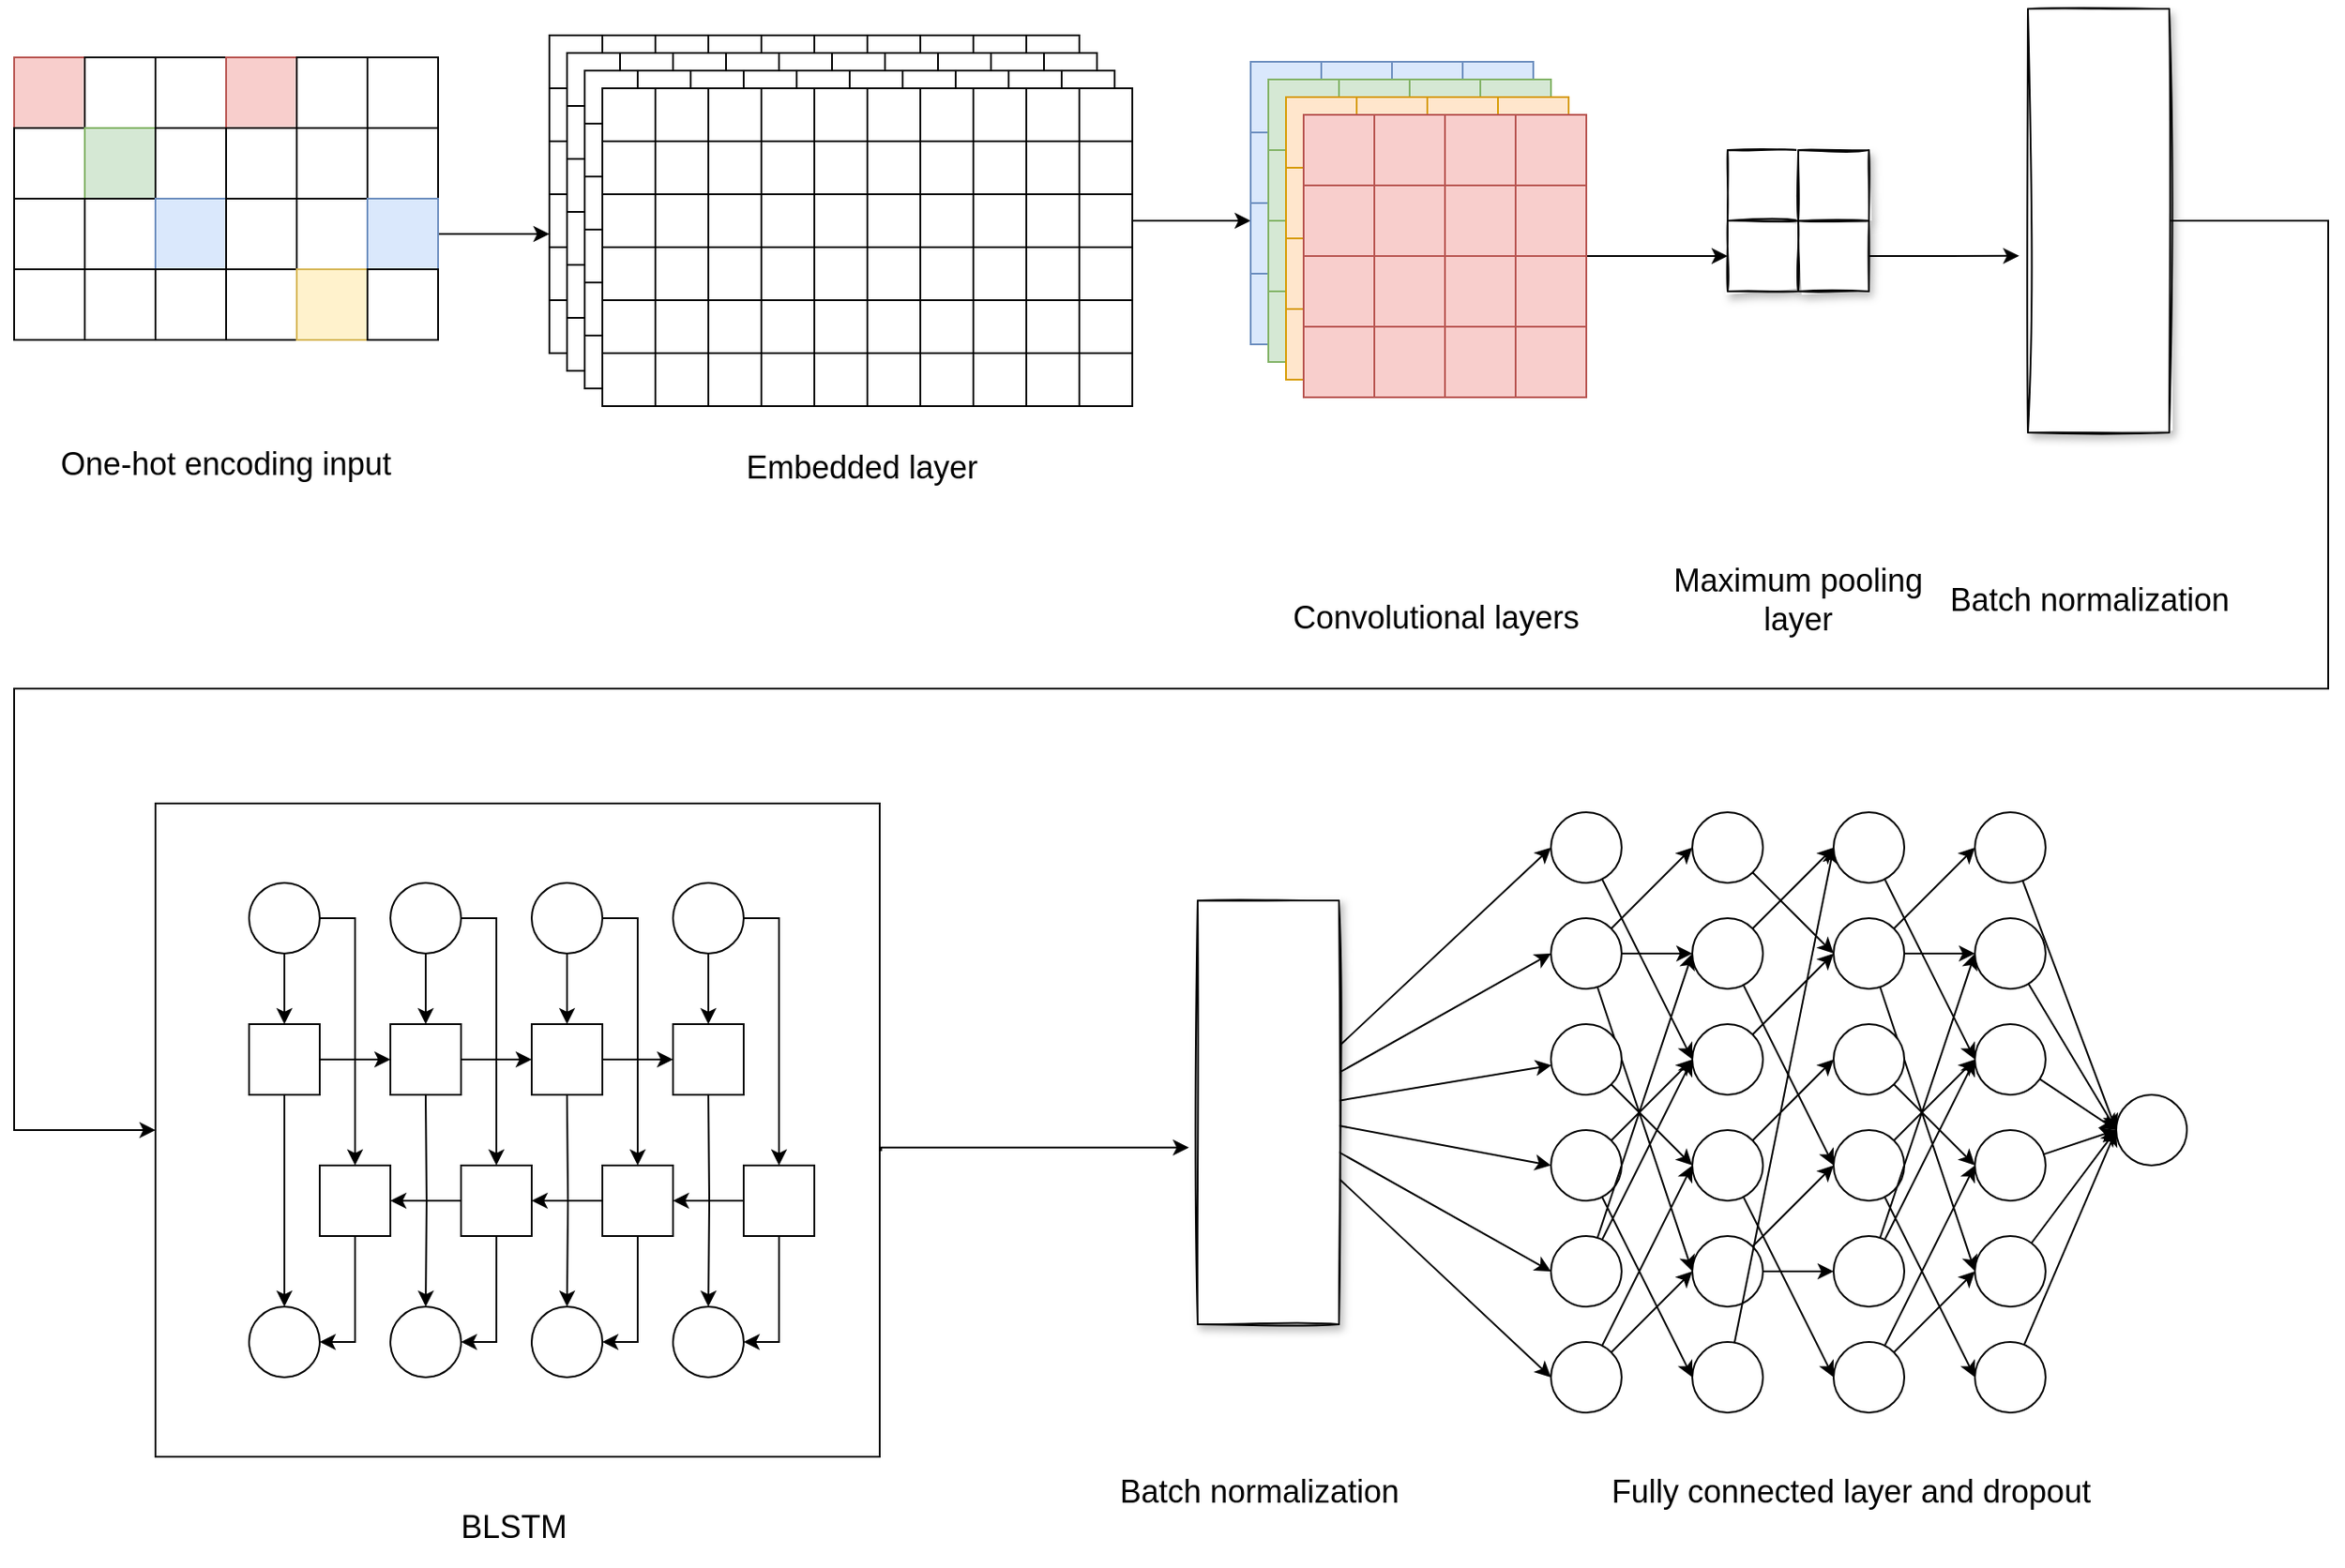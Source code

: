 <mxfile version="15.7.3" type="github">
  <diagram id="DV0DJc3nDlANUc205a4R" name="Page-1">
    <mxGraphModel dx="4024" dy="1253" grid="1" gridSize="10" guides="1" tooltips="1" connect="1" arrows="1" fold="1" page="1" pageScale="1" pageWidth="827" pageHeight="1169" math="0" shadow="0">
      <root>
        <mxCell id="0" />
        <mxCell id="1" parent="0" />
        <mxCell id="VfczCMwQgirAFWGqFJcv-614" value="" style="rounded=0;whiteSpace=wrap;html=1;" vertex="1" parent="1">
          <mxGeometry x="-1380" y="505" width="410" height="370" as="geometry" />
        </mxCell>
        <mxCell id="VfczCMwQgirAFWGqFJcv-66" style="edgeStyle=none;rounded=0;orthogonalLoop=1;jettySize=auto;html=1;entryX=0;entryY=0.5;entryDx=0;entryDy=0;fontSize=18;" edge="1" parent="1" source="VfczCMwQgirAFWGqFJcv-72" target="VfczCMwQgirAFWGqFJcv-82">
          <mxGeometry relative="1" as="geometry" />
        </mxCell>
        <mxCell id="VfczCMwQgirAFWGqFJcv-67" style="edgeStyle=none;rounded=0;orthogonalLoop=1;jettySize=auto;html=1;entryX=0;entryY=0.5;entryDx=0;entryDy=0;fontSize=18;" edge="1" parent="1" source="VfczCMwQgirAFWGqFJcv-72" target="VfczCMwQgirAFWGqFJcv-86">
          <mxGeometry relative="1" as="geometry" />
        </mxCell>
        <mxCell id="VfczCMwQgirAFWGqFJcv-68" style="edgeStyle=none;rounded=0;orthogonalLoop=1;jettySize=auto;html=1;fontSize=18;" edge="1" parent="1" source="VfczCMwQgirAFWGqFJcv-72" target="VfczCMwQgirAFWGqFJcv-88">
          <mxGeometry relative="1" as="geometry" />
        </mxCell>
        <mxCell id="VfczCMwQgirAFWGqFJcv-69" style="edgeStyle=none;rounded=0;orthogonalLoop=1;jettySize=auto;html=1;entryX=0;entryY=0.5;entryDx=0;entryDy=0;fontSize=18;" edge="1" parent="1" source="VfczCMwQgirAFWGqFJcv-72" target="VfczCMwQgirAFWGqFJcv-91">
          <mxGeometry relative="1" as="geometry" />
        </mxCell>
        <mxCell id="VfczCMwQgirAFWGqFJcv-70" style="edgeStyle=none;rounded=0;orthogonalLoop=1;jettySize=auto;html=1;entryX=0;entryY=0.5;entryDx=0;entryDy=0;fontSize=18;" edge="1" parent="1" source="VfczCMwQgirAFWGqFJcv-72" target="VfczCMwQgirAFWGqFJcv-94">
          <mxGeometry relative="1" as="geometry" />
        </mxCell>
        <mxCell id="VfczCMwQgirAFWGqFJcv-71" style="edgeStyle=none;rounded=0;orthogonalLoop=1;jettySize=auto;html=1;entryX=0;entryY=0.5;entryDx=0;entryDy=0;fontSize=18;" edge="1" parent="1" source="VfczCMwQgirAFWGqFJcv-72" target="VfczCMwQgirAFWGqFJcv-97">
          <mxGeometry relative="1" as="geometry" />
        </mxCell>
        <mxCell id="VfczCMwQgirAFWGqFJcv-72" value="" style="rounded=0;whiteSpace=wrap;html=1;glass=0;shadow=1;sketch=1;" vertex="1" parent="1">
          <mxGeometry x="-790" y="560" width="80" height="240" as="geometry" />
        </mxCell>
        <mxCell id="VfczCMwQgirAFWGqFJcv-76" style="edgeStyle=orthogonalEdgeStyle;rounded=0;orthogonalLoop=1;jettySize=auto;html=1;entryX=-0.062;entryY=0.583;entryDx=0;entryDy=0;entryPerimeter=0;fontSize=18;exitX=1.002;exitY=0.532;exitDx=0;exitDy=0;exitPerimeter=0;" edge="1" parent="1" source="VfczCMwQgirAFWGqFJcv-614" target="VfczCMwQgirAFWGqFJcv-72">
          <mxGeometry relative="1" as="geometry">
            <mxPoint x="-880" y="700" as="sourcePoint" />
            <Array as="points">
              <mxPoint x="-969" y="700" />
            </Array>
          </mxGeometry>
        </mxCell>
        <mxCell id="VfczCMwQgirAFWGqFJcv-78" value="Embedded layer" style="text;html=1;strokeColor=none;fillColor=none;align=center;verticalAlign=middle;whiteSpace=wrap;rounded=0;shadow=1;glass=0;sketch=1;fontSize=18;" vertex="1" parent="1">
          <mxGeometry x="-1080" y="300" width="200" height="30" as="geometry" />
        </mxCell>
        <mxCell id="VfczCMwQgirAFWGqFJcv-80" value="Batch normalization" style="text;html=1;strokeColor=none;fillColor=none;align=center;verticalAlign=middle;whiteSpace=wrap;rounded=0;shadow=1;glass=0;sketch=1;fontSize=18;" vertex="1" parent="1">
          <mxGeometry x="-840" y="880" width="170" height="30" as="geometry" />
        </mxCell>
        <mxCell id="VfczCMwQgirAFWGqFJcv-81" style="rounded=0;orthogonalLoop=1;jettySize=auto;html=1;entryX=0;entryY=0.5;entryDx=0;entryDy=0;fontSize=18;" edge="1" parent="1" source="VfczCMwQgirAFWGqFJcv-82" target="VfczCMwQgirAFWGqFJcv-104">
          <mxGeometry relative="1" as="geometry" />
        </mxCell>
        <mxCell id="VfczCMwQgirAFWGqFJcv-82" value="" style="ellipse;html=1;rounded=0;shadow=0;glass=0;sketch=0;fontSize=18;gradientColor=none;whiteSpace=wrap;" vertex="1" parent="1">
          <mxGeometry x="-590" y="510" width="40" height="40" as="geometry" />
        </mxCell>
        <mxCell id="VfczCMwQgirAFWGqFJcv-83" style="edgeStyle=none;rounded=0;orthogonalLoop=1;jettySize=auto;html=1;entryX=0;entryY=0.5;entryDx=0;entryDy=0;fontSize=18;" edge="1" parent="1" source="VfczCMwQgirAFWGqFJcv-86" target="VfczCMwQgirAFWGqFJcv-99">
          <mxGeometry relative="1" as="geometry" />
        </mxCell>
        <mxCell id="VfczCMwQgirAFWGqFJcv-84" style="edgeStyle=none;rounded=0;orthogonalLoop=1;jettySize=auto;html=1;entryX=0;entryY=0.5;entryDx=0;entryDy=0;fontSize=18;" edge="1" parent="1" source="VfczCMwQgirAFWGqFJcv-86" target="VfczCMwQgirAFWGqFJcv-110">
          <mxGeometry relative="1" as="geometry" />
        </mxCell>
        <mxCell id="VfczCMwQgirAFWGqFJcv-85" style="edgeStyle=none;rounded=0;orthogonalLoop=1;jettySize=auto;html=1;entryX=0;entryY=0.5;entryDx=0;entryDy=0;fontSize=18;" edge="1" parent="1" source="VfczCMwQgirAFWGqFJcv-86" target="VfczCMwQgirAFWGqFJcv-102">
          <mxGeometry relative="1" as="geometry" />
        </mxCell>
        <mxCell id="VfczCMwQgirAFWGqFJcv-86" value="" style="ellipse;html=1;rounded=0;shadow=0;glass=0;sketch=0;fontSize=18;gradientColor=none;whiteSpace=wrap;" vertex="1" parent="1">
          <mxGeometry x="-590" y="570" width="40" height="40" as="geometry" />
        </mxCell>
        <mxCell id="VfczCMwQgirAFWGqFJcv-87" style="edgeStyle=none;rounded=0;orthogonalLoop=1;jettySize=auto;html=1;entryX=0;entryY=0.5;entryDx=0;entryDy=0;fontSize=18;" edge="1" parent="1" source="VfczCMwQgirAFWGqFJcv-88" target="VfczCMwQgirAFWGqFJcv-107">
          <mxGeometry relative="1" as="geometry" />
        </mxCell>
        <mxCell id="VfczCMwQgirAFWGqFJcv-88" value="" style="ellipse;html=1;rounded=0;shadow=0;glass=0;sketch=0;fontSize=18;gradientColor=none;whiteSpace=wrap;" vertex="1" parent="1">
          <mxGeometry x="-590" y="630" width="40" height="40" as="geometry" />
        </mxCell>
        <mxCell id="VfczCMwQgirAFWGqFJcv-89" style="edgeStyle=none;rounded=0;orthogonalLoop=1;jettySize=auto;html=1;entryX=0;entryY=0.5;entryDx=0;entryDy=0;fontSize=18;" edge="1" parent="1" source="VfczCMwQgirAFWGqFJcv-91" target="VfczCMwQgirAFWGqFJcv-112">
          <mxGeometry relative="1" as="geometry" />
        </mxCell>
        <mxCell id="VfczCMwQgirAFWGqFJcv-90" style="edgeStyle=none;rounded=0;orthogonalLoop=1;jettySize=auto;html=1;entryX=0;entryY=0.5;entryDx=0;entryDy=0;fontSize=18;" edge="1" parent="1" source="VfczCMwQgirAFWGqFJcv-91" target="VfczCMwQgirAFWGqFJcv-104">
          <mxGeometry relative="1" as="geometry" />
        </mxCell>
        <mxCell id="VfczCMwQgirAFWGqFJcv-91" value="" style="ellipse;html=1;rounded=0;shadow=0;glass=0;sketch=0;fontSize=18;gradientColor=none;whiteSpace=wrap;" vertex="1" parent="1">
          <mxGeometry x="-590" y="690" width="40" height="40" as="geometry" />
        </mxCell>
        <mxCell id="VfczCMwQgirAFWGqFJcv-92" style="edgeStyle=none;rounded=0;orthogonalLoop=1;jettySize=auto;html=1;entryX=0;entryY=0.5;entryDx=0;entryDy=0;fontSize=18;" edge="1" parent="1" source="VfczCMwQgirAFWGqFJcv-94" target="VfczCMwQgirAFWGqFJcv-102">
          <mxGeometry relative="1" as="geometry" />
        </mxCell>
        <mxCell id="VfczCMwQgirAFWGqFJcv-93" style="edgeStyle=none;rounded=0;orthogonalLoop=1;jettySize=auto;html=1;entryX=0;entryY=0.5;entryDx=0;entryDy=0;fontSize=18;" edge="1" parent="1" source="VfczCMwQgirAFWGqFJcv-94" target="VfczCMwQgirAFWGqFJcv-104">
          <mxGeometry relative="1" as="geometry" />
        </mxCell>
        <mxCell id="VfczCMwQgirAFWGqFJcv-94" value="" style="ellipse;html=1;rounded=0;shadow=0;glass=0;sketch=0;fontSize=18;gradientColor=none;whiteSpace=wrap;" vertex="1" parent="1">
          <mxGeometry x="-590" y="750" width="40" height="40" as="geometry" />
        </mxCell>
        <mxCell id="VfczCMwQgirAFWGqFJcv-95" style="edgeStyle=none;rounded=0;orthogonalLoop=1;jettySize=auto;html=1;entryX=0;entryY=0.5;entryDx=0;entryDy=0;fontSize=18;" edge="1" parent="1" source="VfczCMwQgirAFWGqFJcv-97" target="VfczCMwQgirAFWGqFJcv-110">
          <mxGeometry relative="1" as="geometry" />
        </mxCell>
        <mxCell id="VfczCMwQgirAFWGqFJcv-96" style="edgeStyle=none;rounded=0;orthogonalLoop=1;jettySize=auto;html=1;entryX=0;entryY=0.5;entryDx=0;entryDy=0;fontSize=18;" edge="1" parent="1" source="VfczCMwQgirAFWGqFJcv-97" target="VfczCMwQgirAFWGqFJcv-107">
          <mxGeometry relative="1" as="geometry" />
        </mxCell>
        <mxCell id="VfczCMwQgirAFWGqFJcv-97" value="" style="ellipse;html=1;rounded=0;shadow=0;glass=0;sketch=0;fontSize=18;gradientColor=none;whiteSpace=wrap;" vertex="1" parent="1">
          <mxGeometry x="-590" y="810" width="40" height="40" as="geometry" />
        </mxCell>
        <mxCell id="VfczCMwQgirAFWGqFJcv-98" style="edgeStyle=none;rounded=0;orthogonalLoop=1;jettySize=auto;html=1;entryX=0;entryY=0.5;entryDx=0;entryDy=0;fontSize=18;" edge="1" parent="1" source="VfczCMwQgirAFWGqFJcv-99" target="VfczCMwQgirAFWGqFJcv-118">
          <mxGeometry relative="1" as="geometry" />
        </mxCell>
        <mxCell id="VfczCMwQgirAFWGqFJcv-99" value="" style="ellipse;html=1;rounded=0;shadow=0;glass=0;sketch=0;fontSize=18;gradientColor=none;whiteSpace=wrap;" vertex="1" parent="1">
          <mxGeometry x="-510" y="510" width="40" height="40" as="geometry" />
        </mxCell>
        <mxCell id="VfczCMwQgirAFWGqFJcv-100" style="edgeStyle=none;rounded=0;orthogonalLoop=1;jettySize=auto;html=1;entryX=0;entryY=0.5;entryDx=0;entryDy=0;fontSize=18;" edge="1" parent="1" source="VfczCMwQgirAFWGqFJcv-102" target="VfczCMwQgirAFWGqFJcv-123">
          <mxGeometry relative="1" as="geometry" />
        </mxCell>
        <mxCell id="VfczCMwQgirAFWGqFJcv-101" style="edgeStyle=none;rounded=0;orthogonalLoop=1;jettySize=auto;html=1;entryX=0;entryY=0.5;entryDx=0;entryDy=0;fontSize=18;" edge="1" parent="1" source="VfczCMwQgirAFWGqFJcv-102" target="VfczCMwQgirAFWGqFJcv-114">
          <mxGeometry relative="1" as="geometry" />
        </mxCell>
        <mxCell id="VfczCMwQgirAFWGqFJcv-102" value="" style="ellipse;html=1;rounded=0;shadow=0;glass=0;sketch=0;fontSize=18;gradientColor=none;whiteSpace=wrap;" vertex="1" parent="1">
          <mxGeometry x="-510" y="570" width="40" height="40" as="geometry" />
        </mxCell>
        <mxCell id="VfczCMwQgirAFWGqFJcv-103" style="edgeStyle=none;rounded=0;orthogonalLoop=1;jettySize=auto;html=1;entryX=0;entryY=0.5;entryDx=0;entryDy=0;fontSize=18;" edge="1" parent="1" source="VfczCMwQgirAFWGqFJcv-104" target="VfczCMwQgirAFWGqFJcv-118">
          <mxGeometry relative="1" as="geometry" />
        </mxCell>
        <mxCell id="VfczCMwQgirAFWGqFJcv-104" value="" style="ellipse;html=1;rounded=0;shadow=0;glass=0;sketch=0;fontSize=18;gradientColor=none;whiteSpace=wrap;" vertex="1" parent="1">
          <mxGeometry x="-510" y="630" width="40" height="40" as="geometry" />
        </mxCell>
        <mxCell id="VfczCMwQgirAFWGqFJcv-105" style="edgeStyle=none;rounded=0;orthogonalLoop=1;jettySize=auto;html=1;entryX=0;entryY=0.5;entryDx=0;entryDy=0;fontSize=18;" edge="1" parent="1" source="VfczCMwQgirAFWGqFJcv-107" target="VfczCMwQgirAFWGqFJcv-120">
          <mxGeometry relative="1" as="geometry" />
        </mxCell>
        <mxCell id="VfczCMwQgirAFWGqFJcv-106" style="edgeStyle=none;rounded=0;orthogonalLoop=1;jettySize=auto;html=1;entryX=0;entryY=0.5;entryDx=0;entryDy=0;fontSize=18;" edge="1" parent="1" source="VfczCMwQgirAFWGqFJcv-107" target="VfczCMwQgirAFWGqFJcv-129">
          <mxGeometry relative="1" as="geometry" />
        </mxCell>
        <mxCell id="VfczCMwQgirAFWGqFJcv-107" value="" style="ellipse;html=1;rounded=0;shadow=0;glass=0;sketch=0;fontSize=18;gradientColor=none;whiteSpace=wrap;" vertex="1" parent="1">
          <mxGeometry x="-510" y="690" width="40" height="40" as="geometry" />
        </mxCell>
        <mxCell id="VfczCMwQgirAFWGqFJcv-108" style="edgeStyle=none;rounded=0;orthogonalLoop=1;jettySize=auto;html=1;entryX=0;entryY=0.5;entryDx=0;entryDy=0;fontSize=18;" edge="1" parent="1" source="VfczCMwQgirAFWGqFJcv-110" target="VfczCMwQgirAFWGqFJcv-123">
          <mxGeometry relative="1" as="geometry" />
        </mxCell>
        <mxCell id="VfczCMwQgirAFWGqFJcv-109" style="edgeStyle=none;rounded=0;orthogonalLoop=1;jettySize=auto;html=1;entryX=0;entryY=0.5;entryDx=0;entryDy=0;fontSize=18;" edge="1" parent="1" source="VfczCMwQgirAFWGqFJcv-110" target="VfczCMwQgirAFWGqFJcv-126">
          <mxGeometry relative="1" as="geometry" />
        </mxCell>
        <mxCell id="VfczCMwQgirAFWGqFJcv-110" value="" style="ellipse;html=1;rounded=0;shadow=0;glass=0;sketch=0;fontSize=18;gradientColor=none;whiteSpace=wrap;" vertex="1" parent="1">
          <mxGeometry x="-510" y="750" width="40" height="40" as="geometry" />
        </mxCell>
        <mxCell id="VfczCMwQgirAFWGqFJcv-111" style="edgeStyle=none;rounded=0;orthogonalLoop=1;jettySize=auto;html=1;entryX=0;entryY=0.5;entryDx=0;entryDy=0;fontSize=18;" edge="1" parent="1" source="VfczCMwQgirAFWGqFJcv-112" target="VfczCMwQgirAFWGqFJcv-114">
          <mxGeometry relative="1" as="geometry" />
        </mxCell>
        <mxCell id="VfczCMwQgirAFWGqFJcv-112" value="" style="ellipse;html=1;rounded=0;shadow=0;glass=0;sketch=0;fontSize=18;gradientColor=none;whiteSpace=wrap;" vertex="1" parent="1">
          <mxGeometry x="-510" y="810" width="40" height="40" as="geometry" />
        </mxCell>
        <mxCell id="VfczCMwQgirAFWGqFJcv-113" style="rounded=0;orthogonalLoop=1;jettySize=auto;html=1;entryX=0;entryY=0.5;entryDx=0;entryDy=0;fontSize=18;" edge="1" parent="1" source="VfczCMwQgirAFWGqFJcv-114" target="VfczCMwQgirAFWGqFJcv-135">
          <mxGeometry relative="1" as="geometry" />
        </mxCell>
        <mxCell id="VfczCMwQgirAFWGqFJcv-114" value="" style="ellipse;html=1;rounded=0;shadow=0;glass=0;sketch=0;fontSize=18;gradientColor=none;whiteSpace=wrap;" vertex="1" parent="1">
          <mxGeometry x="-430" y="510" width="40" height="40" as="geometry" />
        </mxCell>
        <mxCell id="VfczCMwQgirAFWGqFJcv-115" style="edgeStyle=none;rounded=0;orthogonalLoop=1;jettySize=auto;html=1;entryX=0;entryY=0.5;entryDx=0;entryDy=0;fontSize=18;" edge="1" parent="1" source="VfczCMwQgirAFWGqFJcv-118" target="VfczCMwQgirAFWGqFJcv-131">
          <mxGeometry relative="1" as="geometry" />
        </mxCell>
        <mxCell id="VfczCMwQgirAFWGqFJcv-116" style="edgeStyle=none;rounded=0;orthogonalLoop=1;jettySize=auto;html=1;entryX=0;entryY=0.5;entryDx=0;entryDy=0;fontSize=18;" edge="1" parent="1" source="VfczCMwQgirAFWGqFJcv-118" target="VfczCMwQgirAFWGqFJcv-139">
          <mxGeometry relative="1" as="geometry" />
        </mxCell>
        <mxCell id="VfczCMwQgirAFWGqFJcv-117" style="edgeStyle=none;rounded=0;orthogonalLoop=1;jettySize=auto;html=1;entryX=0;entryY=0.5;entryDx=0;entryDy=0;fontSize=18;" edge="1" parent="1" source="VfczCMwQgirAFWGqFJcv-118" target="VfczCMwQgirAFWGqFJcv-133">
          <mxGeometry relative="1" as="geometry" />
        </mxCell>
        <mxCell id="VfczCMwQgirAFWGqFJcv-118" value="" style="ellipse;html=1;rounded=0;shadow=0;glass=0;sketch=0;fontSize=18;gradientColor=none;whiteSpace=wrap;" vertex="1" parent="1">
          <mxGeometry x="-430" y="570" width="40" height="40" as="geometry" />
        </mxCell>
        <mxCell id="VfczCMwQgirAFWGqFJcv-119" style="edgeStyle=none;rounded=0;orthogonalLoop=1;jettySize=auto;html=1;entryX=0;entryY=0.5;entryDx=0;entryDy=0;fontSize=18;" edge="1" parent="1" source="VfczCMwQgirAFWGqFJcv-120" target="VfczCMwQgirAFWGqFJcv-137">
          <mxGeometry relative="1" as="geometry" />
        </mxCell>
        <mxCell id="VfczCMwQgirAFWGqFJcv-120" value="" style="ellipse;html=1;rounded=0;shadow=0;glass=0;sketch=0;fontSize=18;gradientColor=none;whiteSpace=wrap;" vertex="1" parent="1">
          <mxGeometry x="-430" y="630" width="40" height="40" as="geometry" />
        </mxCell>
        <mxCell id="VfczCMwQgirAFWGqFJcv-121" style="edgeStyle=none;rounded=0;orthogonalLoop=1;jettySize=auto;html=1;entryX=0;entryY=0.5;entryDx=0;entryDy=0;fontSize=18;" edge="1" parent="1" source="VfczCMwQgirAFWGqFJcv-123" target="VfczCMwQgirAFWGqFJcv-141">
          <mxGeometry relative="1" as="geometry" />
        </mxCell>
        <mxCell id="VfczCMwQgirAFWGqFJcv-122" style="edgeStyle=none;rounded=0;orthogonalLoop=1;jettySize=auto;html=1;entryX=0;entryY=0.5;entryDx=0;entryDy=0;fontSize=18;" edge="1" parent="1" source="VfczCMwQgirAFWGqFJcv-123" target="VfczCMwQgirAFWGqFJcv-135">
          <mxGeometry relative="1" as="geometry" />
        </mxCell>
        <mxCell id="VfczCMwQgirAFWGqFJcv-123" value="" style="ellipse;html=1;rounded=0;shadow=0;glass=0;sketch=0;fontSize=18;gradientColor=none;whiteSpace=wrap;" vertex="1" parent="1">
          <mxGeometry x="-430" y="690" width="40" height="40" as="geometry" />
        </mxCell>
        <mxCell id="VfczCMwQgirAFWGqFJcv-124" style="edgeStyle=none;rounded=0;orthogonalLoop=1;jettySize=auto;html=1;entryX=0;entryY=0.5;entryDx=0;entryDy=0;fontSize=18;" edge="1" parent="1" source="VfczCMwQgirAFWGqFJcv-126" target="VfczCMwQgirAFWGqFJcv-133">
          <mxGeometry relative="1" as="geometry" />
        </mxCell>
        <mxCell id="VfczCMwQgirAFWGqFJcv-125" style="edgeStyle=none;rounded=0;orthogonalLoop=1;jettySize=auto;html=1;entryX=0;entryY=0.5;entryDx=0;entryDy=0;fontSize=18;" edge="1" parent="1" source="VfczCMwQgirAFWGqFJcv-126" target="VfczCMwQgirAFWGqFJcv-135">
          <mxGeometry relative="1" as="geometry" />
        </mxCell>
        <mxCell id="VfczCMwQgirAFWGqFJcv-126" value="" style="ellipse;html=1;rounded=0;shadow=0;glass=0;sketch=0;fontSize=18;gradientColor=none;whiteSpace=wrap;" vertex="1" parent="1">
          <mxGeometry x="-430" y="750" width="40" height="40" as="geometry" />
        </mxCell>
        <mxCell id="VfczCMwQgirAFWGqFJcv-127" style="edgeStyle=none;rounded=0;orthogonalLoop=1;jettySize=auto;html=1;entryX=0;entryY=0.5;entryDx=0;entryDy=0;fontSize=18;" edge="1" parent="1" source="VfczCMwQgirAFWGqFJcv-129" target="VfczCMwQgirAFWGqFJcv-139">
          <mxGeometry relative="1" as="geometry" />
        </mxCell>
        <mxCell id="VfczCMwQgirAFWGqFJcv-128" style="edgeStyle=none;rounded=0;orthogonalLoop=1;jettySize=auto;html=1;entryX=0;entryY=0.5;entryDx=0;entryDy=0;fontSize=18;" edge="1" parent="1" source="VfczCMwQgirAFWGqFJcv-129" target="VfczCMwQgirAFWGqFJcv-137">
          <mxGeometry relative="1" as="geometry" />
        </mxCell>
        <mxCell id="VfczCMwQgirAFWGqFJcv-129" value="" style="ellipse;html=1;rounded=0;shadow=0;glass=0;sketch=0;fontSize=18;gradientColor=none;whiteSpace=wrap;" vertex="1" parent="1">
          <mxGeometry x="-430" y="810" width="40" height="40" as="geometry" />
        </mxCell>
        <mxCell id="VfczCMwQgirAFWGqFJcv-130" style="edgeStyle=none;rounded=0;orthogonalLoop=1;jettySize=auto;html=1;entryX=0;entryY=0.5;entryDx=0;entryDy=0;fontSize=18;" edge="1" parent="1" source="VfczCMwQgirAFWGqFJcv-131" target="VfczCMwQgirAFWGqFJcv-142">
          <mxGeometry relative="1" as="geometry" />
        </mxCell>
        <mxCell id="VfczCMwQgirAFWGqFJcv-131" value="" style="ellipse;html=1;rounded=0;shadow=0;glass=0;sketch=0;fontSize=18;gradientColor=none;whiteSpace=wrap;" vertex="1" parent="1">
          <mxGeometry x="-350" y="510" width="40" height="40" as="geometry" />
        </mxCell>
        <mxCell id="VfczCMwQgirAFWGqFJcv-132" style="edgeStyle=none;rounded=0;orthogonalLoop=1;jettySize=auto;html=1;fontSize=18;" edge="1" parent="1" source="VfczCMwQgirAFWGqFJcv-133">
          <mxGeometry relative="1" as="geometry">
            <mxPoint x="-270" y="690" as="targetPoint" />
          </mxGeometry>
        </mxCell>
        <mxCell id="VfczCMwQgirAFWGqFJcv-133" value="" style="ellipse;html=1;rounded=0;shadow=0;glass=0;sketch=0;fontSize=18;gradientColor=none;whiteSpace=wrap;" vertex="1" parent="1">
          <mxGeometry x="-350" y="570" width="40" height="40" as="geometry" />
        </mxCell>
        <mxCell id="VfczCMwQgirAFWGqFJcv-134" style="edgeStyle=none;rounded=0;orthogonalLoop=1;jettySize=auto;html=1;fontSize=18;" edge="1" parent="1" source="VfczCMwQgirAFWGqFJcv-135">
          <mxGeometry relative="1" as="geometry">
            <mxPoint x="-270" y="690" as="targetPoint" />
          </mxGeometry>
        </mxCell>
        <mxCell id="VfczCMwQgirAFWGqFJcv-135" value="" style="ellipse;html=1;rounded=0;shadow=0;glass=0;sketch=0;fontSize=18;gradientColor=none;whiteSpace=wrap;" vertex="1" parent="1">
          <mxGeometry x="-350" y="630" width="40" height="40" as="geometry" />
        </mxCell>
        <mxCell id="VfczCMwQgirAFWGqFJcv-136" style="edgeStyle=none;rounded=0;orthogonalLoop=1;jettySize=auto;html=1;fontSize=18;" edge="1" parent="1" source="VfczCMwQgirAFWGqFJcv-137">
          <mxGeometry relative="1" as="geometry">
            <mxPoint x="-270" y="690" as="targetPoint" />
          </mxGeometry>
        </mxCell>
        <mxCell id="VfczCMwQgirAFWGqFJcv-137" value="" style="ellipse;html=1;rounded=0;shadow=0;glass=0;sketch=0;fontSize=18;gradientColor=none;whiteSpace=wrap;" vertex="1" parent="1">
          <mxGeometry x="-350" y="690" width="40" height="40" as="geometry" />
        </mxCell>
        <mxCell id="VfczCMwQgirAFWGqFJcv-138" style="edgeStyle=none;rounded=0;orthogonalLoop=1;jettySize=auto;html=1;entryX=0;entryY=0.5;entryDx=0;entryDy=0;fontSize=18;" edge="1" parent="1" source="VfczCMwQgirAFWGqFJcv-139" target="VfczCMwQgirAFWGqFJcv-142">
          <mxGeometry relative="1" as="geometry" />
        </mxCell>
        <mxCell id="VfczCMwQgirAFWGqFJcv-139" value="" style="ellipse;html=1;rounded=0;shadow=0;glass=0;sketch=0;fontSize=18;gradientColor=none;whiteSpace=wrap;" vertex="1" parent="1">
          <mxGeometry x="-350" y="750" width="40" height="40" as="geometry" />
        </mxCell>
        <mxCell id="VfczCMwQgirAFWGqFJcv-140" style="edgeStyle=none;rounded=0;orthogonalLoop=1;jettySize=auto;html=1;entryX=0;entryY=0.5;entryDx=0;entryDy=0;fontSize=18;" edge="1" parent="1" source="VfczCMwQgirAFWGqFJcv-141" target="VfczCMwQgirAFWGqFJcv-142">
          <mxGeometry relative="1" as="geometry" />
        </mxCell>
        <mxCell id="VfczCMwQgirAFWGqFJcv-141" value="" style="ellipse;html=1;rounded=0;shadow=0;glass=0;sketch=0;fontSize=18;gradientColor=none;whiteSpace=wrap;" vertex="1" parent="1">
          <mxGeometry x="-350" y="810" width="40" height="40" as="geometry" />
        </mxCell>
        <mxCell id="VfczCMwQgirAFWGqFJcv-142" value="" style="ellipse;whiteSpace=wrap;html=1;rounded=0;shadow=0;glass=0;sketch=0;fontSize=18;gradientColor=none;" vertex="1" parent="1">
          <mxGeometry x="-270" y="670" width="40" height="40" as="geometry" />
        </mxCell>
        <mxCell id="VfczCMwQgirAFWGqFJcv-143" value="Fully connected layer and dropout" style="text;html=1;strokeColor=none;fillColor=none;align=center;verticalAlign=middle;whiteSpace=wrap;rounded=0;shadow=1;glass=0;sketch=1;fontSize=18;" vertex="1" parent="1">
          <mxGeometry x="-560" y="880" width="280" height="30" as="geometry" />
        </mxCell>
        <mxCell id="VfczCMwQgirAFWGqFJcv-144" value="" style="rounded=0;whiteSpace=wrap;html=1;shadow=0;glass=0;sketch=0;fontSize=18;fillColor=#f8cecc;strokeColor=#b85450;" vertex="1" parent="1">
          <mxGeometry x="-1460" y="82.5" width="40" height="40" as="geometry" />
        </mxCell>
        <mxCell id="VfczCMwQgirAFWGqFJcv-145" value="" style="rounded=0;whiteSpace=wrap;html=1;shadow=0;glass=0;sketch=0;fontSize=18;gradientColor=none;" vertex="1" parent="1">
          <mxGeometry x="-1420" y="82.5" width="40" height="40" as="geometry" />
        </mxCell>
        <mxCell id="VfczCMwQgirAFWGqFJcv-146" value="" style="rounded=0;whiteSpace=wrap;html=1;shadow=0;glass=0;sketch=0;fontSize=18;gradientColor=none;" vertex="1" parent="1">
          <mxGeometry x="-1380" y="82.5" width="40" height="40" as="geometry" />
        </mxCell>
        <mxCell id="VfczCMwQgirAFWGqFJcv-147" value="" style="rounded=0;whiteSpace=wrap;html=1;shadow=0;glass=0;sketch=0;fontSize=18;fillColor=#f8cecc;strokeColor=#b85450;" vertex="1" parent="1">
          <mxGeometry x="-1340" y="82.5" width="40" height="40" as="geometry" />
        </mxCell>
        <mxCell id="VfczCMwQgirAFWGqFJcv-148" value="" style="rounded=0;whiteSpace=wrap;html=1;shadow=0;glass=0;sketch=0;fontSize=18;gradientColor=none;" vertex="1" parent="1">
          <mxGeometry x="-1300" y="82.5" width="40" height="40" as="geometry" />
        </mxCell>
        <mxCell id="VfczCMwQgirAFWGqFJcv-149" value="" style="rounded=0;whiteSpace=wrap;html=1;shadow=0;glass=0;sketch=0;fontSize=18;gradientColor=none;" vertex="1" parent="1">
          <mxGeometry x="-1260" y="82.5" width="40" height="40" as="geometry" />
        </mxCell>
        <mxCell id="VfczCMwQgirAFWGqFJcv-150" value="" style="rounded=0;whiteSpace=wrap;html=1;shadow=0;glass=0;sketch=0;fontSize=18;gradientColor=none;" vertex="1" parent="1">
          <mxGeometry x="-1460" y="122.5" width="40" height="40" as="geometry" />
        </mxCell>
        <mxCell id="VfczCMwQgirAFWGqFJcv-151" value="" style="rounded=0;whiteSpace=wrap;html=1;shadow=0;glass=0;sketch=0;fontSize=18;fillColor=#d5e8d4;strokeColor=#82b366;" vertex="1" parent="1">
          <mxGeometry x="-1420" y="122.5" width="40" height="40" as="geometry" />
        </mxCell>
        <mxCell id="VfczCMwQgirAFWGqFJcv-152" value="" style="rounded=0;whiteSpace=wrap;html=1;shadow=0;glass=0;sketch=0;fontSize=18;gradientColor=none;" vertex="1" parent="1">
          <mxGeometry x="-1380" y="122.5" width="40" height="40" as="geometry" />
        </mxCell>
        <mxCell id="VfczCMwQgirAFWGqFJcv-153" value="" style="rounded=0;whiteSpace=wrap;html=1;shadow=0;glass=0;sketch=0;fontSize=18;gradientColor=none;" vertex="1" parent="1">
          <mxGeometry x="-1340" y="122.5" width="40" height="40" as="geometry" />
        </mxCell>
        <mxCell id="VfczCMwQgirAFWGqFJcv-154" value="" style="rounded=0;whiteSpace=wrap;html=1;shadow=0;glass=0;sketch=0;fontSize=18;gradientColor=none;" vertex="1" parent="1">
          <mxGeometry x="-1300" y="122.5" width="40" height="40" as="geometry" />
        </mxCell>
        <mxCell id="VfczCMwQgirAFWGqFJcv-155" value="" style="rounded=0;whiteSpace=wrap;html=1;shadow=0;glass=0;sketch=0;fontSize=18;gradientColor=none;" vertex="1" parent="1">
          <mxGeometry x="-1260" y="122.5" width="40" height="40" as="geometry" />
        </mxCell>
        <mxCell id="VfczCMwQgirAFWGqFJcv-156" value="" style="rounded=0;whiteSpace=wrap;html=1;shadow=0;glass=0;sketch=0;fontSize=18;gradientColor=none;" vertex="1" parent="1">
          <mxGeometry x="-1460" y="162.5" width="40" height="40" as="geometry" />
        </mxCell>
        <mxCell id="VfczCMwQgirAFWGqFJcv-157" value="" style="rounded=0;whiteSpace=wrap;html=1;shadow=0;glass=0;sketch=0;fontSize=18;gradientColor=none;" vertex="1" parent="1">
          <mxGeometry x="-1420" y="162.5" width="40" height="40" as="geometry" />
        </mxCell>
        <mxCell id="VfczCMwQgirAFWGqFJcv-158" value="" style="rounded=0;whiteSpace=wrap;html=1;shadow=0;glass=0;sketch=0;fontSize=18;fillColor=#dae8fc;strokeColor=#6c8ebf;" vertex="1" parent="1">
          <mxGeometry x="-1380" y="162.5" width="40" height="40" as="geometry" />
        </mxCell>
        <mxCell id="VfczCMwQgirAFWGqFJcv-159" value="" style="rounded=0;whiteSpace=wrap;html=1;shadow=0;glass=0;sketch=0;fontSize=18;gradientColor=none;" vertex="1" parent="1">
          <mxGeometry x="-1340" y="162.5" width="40" height="40" as="geometry" />
        </mxCell>
        <mxCell id="VfczCMwQgirAFWGqFJcv-160" value="" style="rounded=0;whiteSpace=wrap;html=1;shadow=0;glass=0;sketch=0;fontSize=18;gradientColor=none;" vertex="1" parent="1">
          <mxGeometry x="-1300" y="162.5" width="40" height="40" as="geometry" />
        </mxCell>
        <mxCell id="VfczCMwQgirAFWGqFJcv-494" style="edgeStyle=orthogonalEdgeStyle;rounded=0;orthogonalLoop=1;jettySize=auto;html=1;entryX=0;entryY=0.75;entryDx=0;entryDy=0;" edge="1" parent="1" source="VfczCMwQgirAFWGqFJcv-162" target="VfczCMwQgirAFWGqFJcv-241">
          <mxGeometry relative="1" as="geometry">
            <Array as="points">
              <mxPoint x="-1228" y="183" />
            </Array>
          </mxGeometry>
        </mxCell>
        <mxCell id="VfczCMwQgirAFWGqFJcv-162" value="" style="rounded=0;whiteSpace=wrap;html=1;shadow=0;glass=0;sketch=0;fontSize=18;fillColor=#dae8fc;strokeColor=#6c8ebf;" vertex="1" parent="1">
          <mxGeometry x="-1260" y="162.5" width="40" height="40" as="geometry" />
        </mxCell>
        <mxCell id="VfczCMwQgirAFWGqFJcv-163" value="" style="rounded=0;whiteSpace=wrap;html=1;shadow=0;glass=0;sketch=0;fontSize=18;gradientColor=none;" vertex="1" parent="1">
          <mxGeometry x="-1460" y="202.5" width="40" height="40" as="geometry" />
        </mxCell>
        <mxCell id="VfczCMwQgirAFWGqFJcv-164" value="" style="rounded=0;whiteSpace=wrap;html=1;shadow=0;glass=0;sketch=0;fontSize=18;gradientColor=none;" vertex="1" parent="1">
          <mxGeometry x="-1420" y="202.5" width="40" height="40" as="geometry" />
        </mxCell>
        <mxCell id="VfczCMwQgirAFWGqFJcv-165" value="" style="rounded=0;whiteSpace=wrap;html=1;shadow=0;glass=0;sketch=0;fontSize=18;gradientColor=none;" vertex="1" parent="1">
          <mxGeometry x="-1380" y="202.5" width="40" height="40" as="geometry" />
        </mxCell>
        <mxCell id="VfczCMwQgirAFWGqFJcv-166" value="" style="rounded=0;whiteSpace=wrap;html=1;shadow=0;glass=0;sketch=0;fontSize=18;gradientColor=none;" vertex="1" parent="1">
          <mxGeometry x="-1340" y="202.5" width="40" height="40" as="geometry" />
        </mxCell>
        <mxCell id="VfczCMwQgirAFWGqFJcv-167" value="" style="rounded=0;whiteSpace=wrap;html=1;shadow=0;glass=0;sketch=0;fontSize=18;fillColor=#fff2cc;strokeColor=#d6b656;" vertex="1" parent="1">
          <mxGeometry x="-1300" y="202.5" width="40" height="40" as="geometry" />
        </mxCell>
        <mxCell id="VfczCMwQgirAFWGqFJcv-168" value="" style="rounded=0;whiteSpace=wrap;html=1;shadow=0;glass=0;sketch=0;fontSize=18;gradientColor=none;" vertex="1" parent="1">
          <mxGeometry x="-1260" y="202.5" width="40" height="40" as="geometry" />
        </mxCell>
        <mxCell id="VfczCMwQgirAFWGqFJcv-170" value="" style="rounded=0;whiteSpace=wrap;html=1;" vertex="1" parent="1">
          <mxGeometry x="-1157" y="70" width="30" height="30" as="geometry" />
        </mxCell>
        <mxCell id="VfczCMwQgirAFWGqFJcv-218" value="" style="rounded=0;whiteSpace=wrap;html=1;" vertex="1" parent="1">
          <mxGeometry x="-1127" y="70" width="30" height="30" as="geometry" />
        </mxCell>
        <mxCell id="VfczCMwQgirAFWGqFJcv-219" value="" style="rounded=0;whiteSpace=wrap;html=1;" vertex="1" parent="1">
          <mxGeometry x="-1097" y="70" width="30" height="30" as="geometry" />
        </mxCell>
        <mxCell id="VfczCMwQgirAFWGqFJcv-220" value="" style="rounded=0;whiteSpace=wrap;html=1;" vertex="1" parent="1">
          <mxGeometry x="-1067" y="70" width="30" height="30" as="geometry" />
        </mxCell>
        <mxCell id="VfczCMwQgirAFWGqFJcv-221" value="" style="rounded=0;whiteSpace=wrap;html=1;" vertex="1" parent="1">
          <mxGeometry x="-1037" y="70" width="30" height="30" as="geometry" />
        </mxCell>
        <mxCell id="VfczCMwQgirAFWGqFJcv-222" value="" style="rounded=0;whiteSpace=wrap;html=1;" vertex="1" parent="1">
          <mxGeometry x="-1007" y="70" width="30" height="30" as="geometry" />
        </mxCell>
        <mxCell id="VfczCMwQgirAFWGqFJcv-223" value="" style="rounded=0;whiteSpace=wrap;html=1;" vertex="1" parent="1">
          <mxGeometry x="-977" y="70" width="30" height="30" as="geometry" />
        </mxCell>
        <mxCell id="VfczCMwQgirAFWGqFJcv-224" value="" style="rounded=0;whiteSpace=wrap;html=1;" vertex="1" parent="1">
          <mxGeometry x="-947" y="70" width="30" height="30" as="geometry" />
        </mxCell>
        <mxCell id="VfczCMwQgirAFWGqFJcv-225" value="" style="rounded=0;whiteSpace=wrap;html=1;" vertex="1" parent="1">
          <mxGeometry x="-1157" y="100" width="30" height="30" as="geometry" />
        </mxCell>
        <mxCell id="VfczCMwQgirAFWGqFJcv-226" value="" style="rounded=0;whiteSpace=wrap;html=1;" vertex="1" parent="1">
          <mxGeometry x="-1127" y="100" width="30" height="30" as="geometry" />
        </mxCell>
        <mxCell id="VfczCMwQgirAFWGqFJcv-227" value="" style="rounded=0;whiteSpace=wrap;html=1;" vertex="1" parent="1">
          <mxGeometry x="-1097" y="100" width="30" height="30" as="geometry" />
        </mxCell>
        <mxCell id="VfczCMwQgirAFWGqFJcv-228" value="" style="rounded=0;whiteSpace=wrap;html=1;" vertex="1" parent="1">
          <mxGeometry x="-1067" y="100" width="30" height="30" as="geometry" />
        </mxCell>
        <mxCell id="VfczCMwQgirAFWGqFJcv-229" value="" style="rounded=0;whiteSpace=wrap;html=1;" vertex="1" parent="1">
          <mxGeometry x="-1037" y="100" width="30" height="30" as="geometry" />
        </mxCell>
        <mxCell id="VfczCMwQgirAFWGqFJcv-230" value="" style="rounded=0;whiteSpace=wrap;html=1;" vertex="1" parent="1">
          <mxGeometry x="-1007" y="100" width="30" height="30" as="geometry" />
        </mxCell>
        <mxCell id="VfczCMwQgirAFWGqFJcv-231" value="" style="rounded=0;whiteSpace=wrap;html=1;" vertex="1" parent="1">
          <mxGeometry x="-977" y="100" width="30" height="30" as="geometry" />
        </mxCell>
        <mxCell id="VfczCMwQgirAFWGqFJcv-232" value="" style="rounded=0;whiteSpace=wrap;html=1;" vertex="1" parent="1">
          <mxGeometry x="-947" y="100" width="30" height="30" as="geometry" />
        </mxCell>
        <mxCell id="VfczCMwQgirAFWGqFJcv-233" value="" style="rounded=0;whiteSpace=wrap;html=1;" vertex="1" parent="1">
          <mxGeometry x="-1157" y="130" width="30" height="30" as="geometry" />
        </mxCell>
        <mxCell id="VfczCMwQgirAFWGqFJcv-234" value="" style="rounded=0;whiteSpace=wrap;html=1;" vertex="1" parent="1">
          <mxGeometry x="-1127" y="130" width="30" height="30" as="geometry" />
        </mxCell>
        <mxCell id="VfczCMwQgirAFWGqFJcv-235" value="" style="rounded=0;whiteSpace=wrap;html=1;" vertex="1" parent="1">
          <mxGeometry x="-1097" y="130" width="30" height="30" as="geometry" />
        </mxCell>
        <mxCell id="VfczCMwQgirAFWGqFJcv-236" value="" style="rounded=0;whiteSpace=wrap;html=1;" vertex="1" parent="1">
          <mxGeometry x="-1067" y="130" width="30" height="30" as="geometry" />
        </mxCell>
        <mxCell id="VfczCMwQgirAFWGqFJcv-237" value="" style="rounded=0;whiteSpace=wrap;html=1;" vertex="1" parent="1">
          <mxGeometry x="-1037" y="130" width="30" height="30" as="geometry" />
        </mxCell>
        <mxCell id="VfczCMwQgirAFWGqFJcv-238" value="" style="rounded=0;whiteSpace=wrap;html=1;" vertex="1" parent="1">
          <mxGeometry x="-1007" y="130" width="30" height="30" as="geometry" />
        </mxCell>
        <mxCell id="VfczCMwQgirAFWGqFJcv-239" value="" style="rounded=0;whiteSpace=wrap;html=1;" vertex="1" parent="1">
          <mxGeometry x="-977" y="130" width="30" height="30" as="geometry" />
        </mxCell>
        <mxCell id="VfczCMwQgirAFWGqFJcv-240" value="" style="rounded=0;whiteSpace=wrap;html=1;" vertex="1" parent="1">
          <mxGeometry x="-947" y="130" width="30" height="30" as="geometry" />
        </mxCell>
        <mxCell id="VfczCMwQgirAFWGqFJcv-241" value="" style="rounded=0;whiteSpace=wrap;html=1;" vertex="1" parent="1">
          <mxGeometry x="-1157" y="160" width="30" height="30" as="geometry" />
        </mxCell>
        <mxCell id="VfczCMwQgirAFWGqFJcv-242" value="" style="rounded=0;whiteSpace=wrap;html=1;" vertex="1" parent="1">
          <mxGeometry x="-1127" y="160" width="30" height="30" as="geometry" />
        </mxCell>
        <mxCell id="VfczCMwQgirAFWGqFJcv-243" value="" style="rounded=0;whiteSpace=wrap;html=1;" vertex="1" parent="1">
          <mxGeometry x="-1097" y="160" width="30" height="30" as="geometry" />
        </mxCell>
        <mxCell id="VfczCMwQgirAFWGqFJcv-244" value="" style="rounded=0;whiteSpace=wrap;html=1;" vertex="1" parent="1">
          <mxGeometry x="-1067" y="160" width="30" height="30" as="geometry" />
        </mxCell>
        <mxCell id="VfczCMwQgirAFWGqFJcv-245" value="" style="rounded=0;whiteSpace=wrap;html=1;" vertex="1" parent="1">
          <mxGeometry x="-1037" y="160" width="30" height="30" as="geometry" />
        </mxCell>
        <mxCell id="VfczCMwQgirAFWGqFJcv-246" value="" style="rounded=0;whiteSpace=wrap;html=1;" vertex="1" parent="1">
          <mxGeometry x="-1007" y="160" width="30" height="30" as="geometry" />
        </mxCell>
        <mxCell id="VfczCMwQgirAFWGqFJcv-247" value="" style="rounded=0;whiteSpace=wrap;html=1;" vertex="1" parent="1">
          <mxGeometry x="-977" y="160" width="30" height="30" as="geometry" />
        </mxCell>
        <mxCell id="VfczCMwQgirAFWGqFJcv-248" value="" style="rounded=0;whiteSpace=wrap;html=1;" vertex="1" parent="1">
          <mxGeometry x="-947" y="160" width="30" height="30" as="geometry" />
        </mxCell>
        <mxCell id="VfczCMwQgirAFWGqFJcv-249" value="" style="rounded=0;whiteSpace=wrap;html=1;" vertex="1" parent="1">
          <mxGeometry x="-1157" y="190" width="30" height="30" as="geometry" />
        </mxCell>
        <mxCell id="VfczCMwQgirAFWGqFJcv-250" value="" style="rounded=0;whiteSpace=wrap;html=1;" vertex="1" parent="1">
          <mxGeometry x="-1127" y="190" width="30" height="30" as="geometry" />
        </mxCell>
        <mxCell id="VfczCMwQgirAFWGqFJcv-251" value="" style="rounded=0;whiteSpace=wrap;html=1;" vertex="1" parent="1">
          <mxGeometry x="-1097" y="190" width="30" height="30" as="geometry" />
        </mxCell>
        <mxCell id="VfczCMwQgirAFWGqFJcv-252" value="" style="rounded=0;whiteSpace=wrap;html=1;" vertex="1" parent="1">
          <mxGeometry x="-1067" y="190" width="30" height="30" as="geometry" />
        </mxCell>
        <mxCell id="VfczCMwQgirAFWGqFJcv-253" value="" style="rounded=0;whiteSpace=wrap;html=1;" vertex="1" parent="1">
          <mxGeometry x="-1037" y="190" width="30" height="30" as="geometry" />
        </mxCell>
        <mxCell id="VfczCMwQgirAFWGqFJcv-254" value="" style="rounded=0;whiteSpace=wrap;html=1;" vertex="1" parent="1">
          <mxGeometry x="-1007" y="190" width="30" height="30" as="geometry" />
        </mxCell>
        <mxCell id="VfczCMwQgirAFWGqFJcv-255" value="" style="rounded=0;whiteSpace=wrap;html=1;" vertex="1" parent="1">
          <mxGeometry x="-977" y="190" width="30" height="30" as="geometry" />
        </mxCell>
        <mxCell id="VfczCMwQgirAFWGqFJcv-256" value="" style="rounded=0;whiteSpace=wrap;html=1;" vertex="1" parent="1">
          <mxGeometry x="-947" y="190" width="30" height="30" as="geometry" />
        </mxCell>
        <mxCell id="VfczCMwQgirAFWGqFJcv-257" value="" style="rounded=0;whiteSpace=wrap;html=1;" vertex="1" parent="1">
          <mxGeometry x="-1157" y="220" width="30" height="30" as="geometry" />
        </mxCell>
        <mxCell id="VfczCMwQgirAFWGqFJcv-258" value="" style="rounded=0;whiteSpace=wrap;html=1;" vertex="1" parent="1">
          <mxGeometry x="-1127" y="220" width="30" height="30" as="geometry" />
        </mxCell>
        <mxCell id="VfczCMwQgirAFWGqFJcv-259" value="" style="rounded=0;whiteSpace=wrap;html=1;" vertex="1" parent="1">
          <mxGeometry x="-1097" y="220" width="30" height="30" as="geometry" />
        </mxCell>
        <mxCell id="VfczCMwQgirAFWGqFJcv-260" value="" style="rounded=0;whiteSpace=wrap;html=1;" vertex="1" parent="1">
          <mxGeometry x="-1067" y="220" width="30" height="30" as="geometry" />
        </mxCell>
        <mxCell id="VfczCMwQgirAFWGqFJcv-261" value="" style="rounded=0;whiteSpace=wrap;html=1;" vertex="1" parent="1">
          <mxGeometry x="-1037" y="220" width="30" height="30" as="geometry" />
        </mxCell>
        <mxCell id="VfczCMwQgirAFWGqFJcv-262" value="" style="rounded=0;whiteSpace=wrap;html=1;" vertex="1" parent="1">
          <mxGeometry x="-1007" y="220" width="30" height="30" as="geometry" />
        </mxCell>
        <mxCell id="VfczCMwQgirAFWGqFJcv-263" value="" style="rounded=0;whiteSpace=wrap;html=1;" vertex="1" parent="1">
          <mxGeometry x="-977" y="220" width="30" height="30" as="geometry" />
        </mxCell>
        <mxCell id="VfczCMwQgirAFWGqFJcv-264" value="" style="rounded=0;whiteSpace=wrap;html=1;" vertex="1" parent="1">
          <mxGeometry x="-947" y="220" width="30" height="30" as="geometry" />
        </mxCell>
        <mxCell id="VfczCMwQgirAFWGqFJcv-302" value="" style="rounded=0;whiteSpace=wrap;html=1;" vertex="1" parent="1">
          <mxGeometry x="-917" y="70" width="30" height="30" as="geometry" />
        </mxCell>
        <mxCell id="VfczCMwQgirAFWGqFJcv-303" value="" style="rounded=0;whiteSpace=wrap;html=1;" vertex="1" parent="1">
          <mxGeometry x="-887" y="70" width="30" height="30" as="geometry" />
        </mxCell>
        <mxCell id="VfczCMwQgirAFWGqFJcv-304" value="" style="rounded=0;whiteSpace=wrap;html=1;" vertex="1" parent="1">
          <mxGeometry x="-917" y="100" width="30" height="30" as="geometry" />
        </mxCell>
        <mxCell id="VfczCMwQgirAFWGqFJcv-305" value="" style="rounded=0;whiteSpace=wrap;html=1;" vertex="1" parent="1">
          <mxGeometry x="-887" y="100" width="30" height="30" as="geometry" />
        </mxCell>
        <mxCell id="VfczCMwQgirAFWGqFJcv-306" value="" style="rounded=0;whiteSpace=wrap;html=1;" vertex="1" parent="1">
          <mxGeometry x="-917" y="130" width="30" height="30" as="geometry" />
        </mxCell>
        <mxCell id="VfczCMwQgirAFWGqFJcv-307" value="" style="rounded=0;whiteSpace=wrap;html=1;" vertex="1" parent="1">
          <mxGeometry x="-887" y="130" width="30" height="30" as="geometry" />
        </mxCell>
        <mxCell id="VfczCMwQgirAFWGqFJcv-308" value="" style="rounded=0;whiteSpace=wrap;html=1;" vertex="1" parent="1">
          <mxGeometry x="-917" y="160" width="30" height="30" as="geometry" />
        </mxCell>
        <mxCell id="VfczCMwQgirAFWGqFJcv-309" value="" style="rounded=0;whiteSpace=wrap;html=1;" vertex="1" parent="1">
          <mxGeometry x="-887" y="160" width="30" height="30" as="geometry" />
        </mxCell>
        <mxCell id="VfczCMwQgirAFWGqFJcv-310" value="" style="rounded=0;whiteSpace=wrap;html=1;" vertex="1" parent="1">
          <mxGeometry x="-917" y="190" width="30" height="30" as="geometry" />
        </mxCell>
        <mxCell id="VfczCMwQgirAFWGqFJcv-311" value="" style="rounded=0;whiteSpace=wrap;html=1;" vertex="1" parent="1">
          <mxGeometry x="-887" y="190" width="30" height="30" as="geometry" />
        </mxCell>
        <mxCell id="VfczCMwQgirAFWGqFJcv-312" value="" style="rounded=0;whiteSpace=wrap;html=1;" vertex="1" parent="1">
          <mxGeometry x="-917" y="220" width="30" height="30" as="geometry" />
        </mxCell>
        <mxCell id="VfczCMwQgirAFWGqFJcv-313" value="" style="rounded=0;whiteSpace=wrap;html=1;" vertex="1" parent="1">
          <mxGeometry x="-887" y="220" width="30" height="30" as="geometry" />
        </mxCell>
        <mxCell id="VfczCMwQgirAFWGqFJcv-314" value="" style="rounded=0;whiteSpace=wrap;html=1;" vertex="1" parent="1">
          <mxGeometry x="-1147" y="80" width="30" height="30" as="geometry" />
        </mxCell>
        <mxCell id="VfczCMwQgirAFWGqFJcv-315" value="" style="rounded=0;whiteSpace=wrap;html=1;" vertex="1" parent="1">
          <mxGeometry x="-1117" y="80" width="30" height="30" as="geometry" />
        </mxCell>
        <mxCell id="VfczCMwQgirAFWGqFJcv-316" value="" style="rounded=0;whiteSpace=wrap;html=1;" vertex="1" parent="1">
          <mxGeometry x="-1087" y="80" width="30" height="30" as="geometry" />
        </mxCell>
        <mxCell id="VfczCMwQgirAFWGqFJcv-317" value="" style="rounded=0;whiteSpace=wrap;html=1;" vertex="1" parent="1">
          <mxGeometry x="-1057" y="80" width="30" height="30" as="geometry" />
        </mxCell>
        <mxCell id="VfczCMwQgirAFWGqFJcv-318" value="" style="rounded=0;whiteSpace=wrap;html=1;" vertex="1" parent="1">
          <mxGeometry x="-1027" y="80" width="30" height="30" as="geometry" />
        </mxCell>
        <mxCell id="VfczCMwQgirAFWGqFJcv-319" value="" style="rounded=0;whiteSpace=wrap;html=1;" vertex="1" parent="1">
          <mxGeometry x="-997" y="80" width="30" height="30" as="geometry" />
        </mxCell>
        <mxCell id="VfczCMwQgirAFWGqFJcv-320" value="" style="rounded=0;whiteSpace=wrap;html=1;" vertex="1" parent="1">
          <mxGeometry x="-967" y="80" width="30" height="30" as="geometry" />
        </mxCell>
        <mxCell id="VfczCMwQgirAFWGqFJcv-321" value="" style="rounded=0;whiteSpace=wrap;html=1;" vertex="1" parent="1">
          <mxGeometry x="-937" y="80" width="30" height="30" as="geometry" />
        </mxCell>
        <mxCell id="VfczCMwQgirAFWGqFJcv-322" value="" style="rounded=0;whiteSpace=wrap;html=1;" vertex="1" parent="1">
          <mxGeometry x="-1147" y="110" width="30" height="30" as="geometry" />
        </mxCell>
        <mxCell id="VfczCMwQgirAFWGqFJcv-323" value="" style="rounded=0;whiteSpace=wrap;html=1;" vertex="1" parent="1">
          <mxGeometry x="-1117" y="110" width="30" height="30" as="geometry" />
        </mxCell>
        <mxCell id="VfczCMwQgirAFWGqFJcv-324" value="" style="rounded=0;whiteSpace=wrap;html=1;" vertex="1" parent="1">
          <mxGeometry x="-1087" y="110" width="30" height="30" as="geometry" />
        </mxCell>
        <mxCell id="VfczCMwQgirAFWGqFJcv-325" value="" style="rounded=0;whiteSpace=wrap;html=1;" vertex="1" parent="1">
          <mxGeometry x="-1057" y="110" width="30" height="30" as="geometry" />
        </mxCell>
        <mxCell id="VfczCMwQgirAFWGqFJcv-326" value="" style="rounded=0;whiteSpace=wrap;html=1;" vertex="1" parent="1">
          <mxGeometry x="-1027" y="110" width="30" height="30" as="geometry" />
        </mxCell>
        <mxCell id="VfczCMwQgirAFWGqFJcv-327" value="" style="rounded=0;whiteSpace=wrap;html=1;" vertex="1" parent="1">
          <mxGeometry x="-997" y="110" width="30" height="30" as="geometry" />
        </mxCell>
        <mxCell id="VfczCMwQgirAFWGqFJcv-328" value="" style="rounded=0;whiteSpace=wrap;html=1;" vertex="1" parent="1">
          <mxGeometry x="-967" y="110" width="30" height="30" as="geometry" />
        </mxCell>
        <mxCell id="VfczCMwQgirAFWGqFJcv-329" value="" style="rounded=0;whiteSpace=wrap;html=1;" vertex="1" parent="1">
          <mxGeometry x="-937" y="110" width="30" height="30" as="geometry" />
        </mxCell>
        <mxCell id="VfczCMwQgirAFWGqFJcv-330" value="" style="rounded=0;whiteSpace=wrap;html=1;" vertex="1" parent="1">
          <mxGeometry x="-1147" y="140" width="30" height="30" as="geometry" />
        </mxCell>
        <mxCell id="VfczCMwQgirAFWGqFJcv-331" value="" style="rounded=0;whiteSpace=wrap;html=1;" vertex="1" parent="1">
          <mxGeometry x="-1117" y="140" width="30" height="30" as="geometry" />
        </mxCell>
        <mxCell id="VfczCMwQgirAFWGqFJcv-332" value="" style="rounded=0;whiteSpace=wrap;html=1;" vertex="1" parent="1">
          <mxGeometry x="-1087" y="140" width="30" height="30" as="geometry" />
        </mxCell>
        <mxCell id="VfczCMwQgirAFWGqFJcv-333" value="" style="rounded=0;whiteSpace=wrap;html=1;" vertex="1" parent="1">
          <mxGeometry x="-1057" y="140" width="30" height="30" as="geometry" />
        </mxCell>
        <mxCell id="VfczCMwQgirAFWGqFJcv-334" value="" style="rounded=0;whiteSpace=wrap;html=1;" vertex="1" parent="1">
          <mxGeometry x="-1027" y="140" width="30" height="30" as="geometry" />
        </mxCell>
        <mxCell id="VfczCMwQgirAFWGqFJcv-335" value="" style="rounded=0;whiteSpace=wrap;html=1;" vertex="1" parent="1">
          <mxGeometry x="-997" y="140" width="30" height="30" as="geometry" />
        </mxCell>
        <mxCell id="VfczCMwQgirAFWGqFJcv-336" value="" style="rounded=0;whiteSpace=wrap;html=1;" vertex="1" parent="1">
          <mxGeometry x="-967" y="140" width="30" height="30" as="geometry" />
        </mxCell>
        <mxCell id="VfczCMwQgirAFWGqFJcv-337" value="" style="rounded=0;whiteSpace=wrap;html=1;" vertex="1" parent="1">
          <mxGeometry x="-937" y="140" width="30" height="30" as="geometry" />
        </mxCell>
        <mxCell id="VfczCMwQgirAFWGqFJcv-338" value="" style="rounded=0;whiteSpace=wrap;html=1;" vertex="1" parent="1">
          <mxGeometry x="-1147" y="170" width="30" height="30" as="geometry" />
        </mxCell>
        <mxCell id="VfczCMwQgirAFWGqFJcv-339" value="" style="rounded=0;whiteSpace=wrap;html=1;" vertex="1" parent="1">
          <mxGeometry x="-1117" y="170" width="30" height="30" as="geometry" />
        </mxCell>
        <mxCell id="VfczCMwQgirAFWGqFJcv-340" value="" style="rounded=0;whiteSpace=wrap;html=1;" vertex="1" parent="1">
          <mxGeometry x="-1087" y="170" width="30" height="30" as="geometry" />
        </mxCell>
        <mxCell id="VfczCMwQgirAFWGqFJcv-341" value="" style="rounded=0;whiteSpace=wrap;html=1;" vertex="1" parent="1">
          <mxGeometry x="-1057" y="170" width="30" height="30" as="geometry" />
        </mxCell>
        <mxCell id="VfczCMwQgirAFWGqFJcv-342" value="" style="rounded=0;whiteSpace=wrap;html=1;" vertex="1" parent="1">
          <mxGeometry x="-1027" y="170" width="30" height="30" as="geometry" />
        </mxCell>
        <mxCell id="VfczCMwQgirAFWGqFJcv-343" value="" style="rounded=0;whiteSpace=wrap;html=1;" vertex="1" parent="1">
          <mxGeometry x="-997" y="170" width="30" height="30" as="geometry" />
        </mxCell>
        <mxCell id="VfczCMwQgirAFWGqFJcv-344" value="" style="rounded=0;whiteSpace=wrap;html=1;" vertex="1" parent="1">
          <mxGeometry x="-967" y="170" width="30" height="30" as="geometry" />
        </mxCell>
        <mxCell id="VfczCMwQgirAFWGqFJcv-345" value="" style="rounded=0;whiteSpace=wrap;html=1;" vertex="1" parent="1">
          <mxGeometry x="-937" y="170" width="30" height="30" as="geometry" />
        </mxCell>
        <mxCell id="VfczCMwQgirAFWGqFJcv-346" value="" style="rounded=0;whiteSpace=wrap;html=1;" vertex="1" parent="1">
          <mxGeometry x="-1147" y="200" width="30" height="30" as="geometry" />
        </mxCell>
        <mxCell id="VfczCMwQgirAFWGqFJcv-347" value="" style="rounded=0;whiteSpace=wrap;html=1;" vertex="1" parent="1">
          <mxGeometry x="-1117" y="200" width="30" height="30" as="geometry" />
        </mxCell>
        <mxCell id="VfczCMwQgirAFWGqFJcv-348" value="" style="rounded=0;whiteSpace=wrap;html=1;" vertex="1" parent="1">
          <mxGeometry x="-1087" y="200" width="30" height="30" as="geometry" />
        </mxCell>
        <mxCell id="VfczCMwQgirAFWGqFJcv-349" value="" style="rounded=0;whiteSpace=wrap;html=1;" vertex="1" parent="1">
          <mxGeometry x="-1057" y="200" width="30" height="30" as="geometry" />
        </mxCell>
        <mxCell id="VfczCMwQgirAFWGqFJcv-350" value="" style="rounded=0;whiteSpace=wrap;html=1;" vertex="1" parent="1">
          <mxGeometry x="-1027" y="200" width="30" height="30" as="geometry" />
        </mxCell>
        <mxCell id="VfczCMwQgirAFWGqFJcv-351" value="" style="rounded=0;whiteSpace=wrap;html=1;" vertex="1" parent="1">
          <mxGeometry x="-997" y="200" width="30" height="30" as="geometry" />
        </mxCell>
        <mxCell id="VfczCMwQgirAFWGqFJcv-352" value="" style="rounded=0;whiteSpace=wrap;html=1;" vertex="1" parent="1">
          <mxGeometry x="-967" y="200" width="30" height="30" as="geometry" />
        </mxCell>
        <mxCell id="VfczCMwQgirAFWGqFJcv-353" value="" style="rounded=0;whiteSpace=wrap;html=1;" vertex="1" parent="1">
          <mxGeometry x="-937" y="200" width="30" height="30" as="geometry" />
        </mxCell>
        <mxCell id="VfczCMwQgirAFWGqFJcv-354" value="" style="rounded=0;whiteSpace=wrap;html=1;" vertex="1" parent="1">
          <mxGeometry x="-1147" y="230" width="30" height="30" as="geometry" />
        </mxCell>
        <mxCell id="VfczCMwQgirAFWGqFJcv-355" value="" style="rounded=0;whiteSpace=wrap;html=1;" vertex="1" parent="1">
          <mxGeometry x="-1117" y="230" width="30" height="30" as="geometry" />
        </mxCell>
        <mxCell id="VfczCMwQgirAFWGqFJcv-356" value="" style="rounded=0;whiteSpace=wrap;html=1;" vertex="1" parent="1">
          <mxGeometry x="-1087" y="230" width="30" height="30" as="geometry" />
        </mxCell>
        <mxCell id="VfczCMwQgirAFWGqFJcv-357" value="" style="rounded=0;whiteSpace=wrap;html=1;" vertex="1" parent="1">
          <mxGeometry x="-1057" y="230" width="30" height="30" as="geometry" />
        </mxCell>
        <mxCell id="VfczCMwQgirAFWGqFJcv-358" value="" style="rounded=0;whiteSpace=wrap;html=1;" vertex="1" parent="1">
          <mxGeometry x="-1027" y="230" width="30" height="30" as="geometry" />
        </mxCell>
        <mxCell id="VfczCMwQgirAFWGqFJcv-359" value="" style="rounded=0;whiteSpace=wrap;html=1;" vertex="1" parent="1">
          <mxGeometry x="-997" y="230" width="30" height="30" as="geometry" />
        </mxCell>
        <mxCell id="VfczCMwQgirAFWGqFJcv-360" value="" style="rounded=0;whiteSpace=wrap;html=1;" vertex="1" parent="1">
          <mxGeometry x="-967" y="230" width="30" height="30" as="geometry" />
        </mxCell>
        <mxCell id="VfczCMwQgirAFWGqFJcv-361" value="" style="rounded=0;whiteSpace=wrap;html=1;" vertex="1" parent="1">
          <mxGeometry x="-937" y="230" width="30" height="30" as="geometry" />
        </mxCell>
        <mxCell id="VfczCMwQgirAFWGqFJcv-362" value="" style="rounded=0;whiteSpace=wrap;html=1;" vertex="1" parent="1">
          <mxGeometry x="-907" y="80" width="30" height="30" as="geometry" />
        </mxCell>
        <mxCell id="VfczCMwQgirAFWGqFJcv-363" value="" style="rounded=0;whiteSpace=wrap;html=1;" vertex="1" parent="1">
          <mxGeometry x="-877" y="80" width="30" height="30" as="geometry" />
        </mxCell>
        <mxCell id="VfczCMwQgirAFWGqFJcv-364" value="" style="rounded=0;whiteSpace=wrap;html=1;" vertex="1" parent="1">
          <mxGeometry x="-907" y="110" width="30" height="30" as="geometry" />
        </mxCell>
        <mxCell id="VfczCMwQgirAFWGqFJcv-365" value="" style="rounded=0;whiteSpace=wrap;html=1;" vertex="1" parent="1">
          <mxGeometry x="-877" y="110" width="30" height="30" as="geometry" />
        </mxCell>
        <mxCell id="VfczCMwQgirAFWGqFJcv-366" value="" style="rounded=0;whiteSpace=wrap;html=1;" vertex="1" parent="1">
          <mxGeometry x="-907" y="140" width="30" height="30" as="geometry" />
        </mxCell>
        <mxCell id="VfczCMwQgirAFWGqFJcv-367" value="" style="rounded=0;whiteSpace=wrap;html=1;" vertex="1" parent="1">
          <mxGeometry x="-877" y="140" width="30" height="30" as="geometry" />
        </mxCell>
        <mxCell id="VfczCMwQgirAFWGqFJcv-368" value="" style="rounded=0;whiteSpace=wrap;html=1;" vertex="1" parent="1">
          <mxGeometry x="-907" y="170" width="30" height="30" as="geometry" />
        </mxCell>
        <mxCell id="VfczCMwQgirAFWGqFJcv-369" value="" style="rounded=0;whiteSpace=wrap;html=1;" vertex="1" parent="1">
          <mxGeometry x="-877" y="170" width="30" height="30" as="geometry" />
        </mxCell>
        <mxCell id="VfczCMwQgirAFWGqFJcv-370" value="" style="rounded=0;whiteSpace=wrap;html=1;" vertex="1" parent="1">
          <mxGeometry x="-907" y="200" width="30" height="30" as="geometry" />
        </mxCell>
        <mxCell id="VfczCMwQgirAFWGqFJcv-371" value="" style="rounded=0;whiteSpace=wrap;html=1;" vertex="1" parent="1">
          <mxGeometry x="-877" y="200" width="30" height="30" as="geometry" />
        </mxCell>
        <mxCell id="VfczCMwQgirAFWGqFJcv-372" value="" style="rounded=0;whiteSpace=wrap;html=1;" vertex="1" parent="1">
          <mxGeometry x="-907" y="230" width="30" height="30" as="geometry" />
        </mxCell>
        <mxCell id="VfczCMwQgirAFWGqFJcv-373" value="" style="rounded=0;whiteSpace=wrap;html=1;" vertex="1" parent="1">
          <mxGeometry x="-877" y="230" width="30" height="30" as="geometry" />
        </mxCell>
        <mxCell id="VfczCMwQgirAFWGqFJcv-374" value="" style="rounded=0;whiteSpace=wrap;html=1;" vertex="1" parent="1">
          <mxGeometry x="-1137" y="90" width="30" height="30" as="geometry" />
        </mxCell>
        <mxCell id="VfczCMwQgirAFWGqFJcv-375" value="" style="rounded=0;whiteSpace=wrap;html=1;" vertex="1" parent="1">
          <mxGeometry x="-1107" y="90" width="30" height="30" as="geometry" />
        </mxCell>
        <mxCell id="VfczCMwQgirAFWGqFJcv-376" value="" style="rounded=0;whiteSpace=wrap;html=1;" vertex="1" parent="1">
          <mxGeometry x="-1077" y="90" width="30" height="30" as="geometry" />
        </mxCell>
        <mxCell id="VfczCMwQgirAFWGqFJcv-377" value="" style="rounded=0;whiteSpace=wrap;html=1;" vertex="1" parent="1">
          <mxGeometry x="-1047" y="90" width="30" height="30" as="geometry" />
        </mxCell>
        <mxCell id="VfczCMwQgirAFWGqFJcv-378" value="" style="rounded=0;whiteSpace=wrap;html=1;" vertex="1" parent="1">
          <mxGeometry x="-1017" y="90" width="30" height="30" as="geometry" />
        </mxCell>
        <mxCell id="VfczCMwQgirAFWGqFJcv-379" value="" style="rounded=0;whiteSpace=wrap;html=1;" vertex="1" parent="1">
          <mxGeometry x="-987" y="90" width="30" height="30" as="geometry" />
        </mxCell>
        <mxCell id="VfczCMwQgirAFWGqFJcv-380" value="" style="rounded=0;whiteSpace=wrap;html=1;" vertex="1" parent="1">
          <mxGeometry x="-957" y="90" width="30" height="30" as="geometry" />
        </mxCell>
        <mxCell id="VfczCMwQgirAFWGqFJcv-381" value="" style="rounded=0;whiteSpace=wrap;html=1;" vertex="1" parent="1">
          <mxGeometry x="-927" y="90" width="30" height="30" as="geometry" />
        </mxCell>
        <mxCell id="VfczCMwQgirAFWGqFJcv-382" value="" style="rounded=0;whiteSpace=wrap;html=1;" vertex="1" parent="1">
          <mxGeometry x="-1137" y="120" width="30" height="30" as="geometry" />
        </mxCell>
        <mxCell id="VfczCMwQgirAFWGqFJcv-383" value="" style="rounded=0;whiteSpace=wrap;html=1;" vertex="1" parent="1">
          <mxGeometry x="-1107" y="120" width="30" height="30" as="geometry" />
        </mxCell>
        <mxCell id="VfczCMwQgirAFWGqFJcv-384" value="" style="rounded=0;whiteSpace=wrap;html=1;" vertex="1" parent="1">
          <mxGeometry x="-1077" y="120" width="30" height="30" as="geometry" />
        </mxCell>
        <mxCell id="VfczCMwQgirAFWGqFJcv-385" value="" style="rounded=0;whiteSpace=wrap;html=1;" vertex="1" parent="1">
          <mxGeometry x="-1047" y="120" width="30" height="30" as="geometry" />
        </mxCell>
        <mxCell id="VfczCMwQgirAFWGqFJcv-386" value="" style="rounded=0;whiteSpace=wrap;html=1;" vertex="1" parent="1">
          <mxGeometry x="-1017" y="120" width="30" height="30" as="geometry" />
        </mxCell>
        <mxCell id="VfczCMwQgirAFWGqFJcv-387" value="" style="rounded=0;whiteSpace=wrap;html=1;" vertex="1" parent="1">
          <mxGeometry x="-987" y="120" width="30" height="30" as="geometry" />
        </mxCell>
        <mxCell id="VfczCMwQgirAFWGqFJcv-388" value="" style="rounded=0;whiteSpace=wrap;html=1;" vertex="1" parent="1">
          <mxGeometry x="-957" y="120" width="30" height="30" as="geometry" />
        </mxCell>
        <mxCell id="VfczCMwQgirAFWGqFJcv-389" value="" style="rounded=0;whiteSpace=wrap;html=1;" vertex="1" parent="1">
          <mxGeometry x="-927" y="120" width="30" height="30" as="geometry" />
        </mxCell>
        <mxCell id="VfczCMwQgirAFWGqFJcv-390" value="" style="rounded=0;whiteSpace=wrap;html=1;" vertex="1" parent="1">
          <mxGeometry x="-1137" y="150" width="30" height="30" as="geometry" />
        </mxCell>
        <mxCell id="VfczCMwQgirAFWGqFJcv-391" value="" style="rounded=0;whiteSpace=wrap;html=1;" vertex="1" parent="1">
          <mxGeometry x="-1107" y="150" width="30" height="30" as="geometry" />
        </mxCell>
        <mxCell id="VfczCMwQgirAFWGqFJcv-392" value="" style="rounded=0;whiteSpace=wrap;html=1;" vertex="1" parent="1">
          <mxGeometry x="-1077" y="150" width="30" height="30" as="geometry" />
        </mxCell>
        <mxCell id="VfczCMwQgirAFWGqFJcv-393" value="" style="rounded=0;whiteSpace=wrap;html=1;" vertex="1" parent="1">
          <mxGeometry x="-1047" y="150" width="30" height="30" as="geometry" />
        </mxCell>
        <mxCell id="VfczCMwQgirAFWGqFJcv-394" value="" style="rounded=0;whiteSpace=wrap;html=1;" vertex="1" parent="1">
          <mxGeometry x="-1017" y="150" width="30" height="30" as="geometry" />
        </mxCell>
        <mxCell id="VfczCMwQgirAFWGqFJcv-395" value="" style="rounded=0;whiteSpace=wrap;html=1;" vertex="1" parent="1">
          <mxGeometry x="-987" y="150" width="30" height="30" as="geometry" />
        </mxCell>
        <mxCell id="VfczCMwQgirAFWGqFJcv-396" value="" style="rounded=0;whiteSpace=wrap;html=1;" vertex="1" parent="1">
          <mxGeometry x="-957" y="150" width="30" height="30" as="geometry" />
        </mxCell>
        <mxCell id="VfczCMwQgirAFWGqFJcv-397" value="" style="rounded=0;whiteSpace=wrap;html=1;" vertex="1" parent="1">
          <mxGeometry x="-927" y="150" width="30" height="30" as="geometry" />
        </mxCell>
        <mxCell id="VfczCMwQgirAFWGqFJcv-398" value="" style="rounded=0;whiteSpace=wrap;html=1;" vertex="1" parent="1">
          <mxGeometry x="-1137" y="180" width="30" height="30" as="geometry" />
        </mxCell>
        <mxCell id="VfczCMwQgirAFWGqFJcv-399" value="" style="rounded=0;whiteSpace=wrap;html=1;" vertex="1" parent="1">
          <mxGeometry x="-1107" y="180" width="30" height="30" as="geometry" />
        </mxCell>
        <mxCell id="VfczCMwQgirAFWGqFJcv-400" value="" style="rounded=0;whiteSpace=wrap;html=1;" vertex="1" parent="1">
          <mxGeometry x="-1077" y="180" width="30" height="30" as="geometry" />
        </mxCell>
        <mxCell id="VfczCMwQgirAFWGqFJcv-401" value="" style="rounded=0;whiteSpace=wrap;html=1;" vertex="1" parent="1">
          <mxGeometry x="-1047" y="180" width="30" height="30" as="geometry" />
        </mxCell>
        <mxCell id="VfczCMwQgirAFWGqFJcv-402" value="" style="rounded=0;whiteSpace=wrap;html=1;" vertex="1" parent="1">
          <mxGeometry x="-1017" y="180" width="30" height="30" as="geometry" />
        </mxCell>
        <mxCell id="VfczCMwQgirAFWGqFJcv-403" value="" style="rounded=0;whiteSpace=wrap;html=1;" vertex="1" parent="1">
          <mxGeometry x="-987" y="180" width="30" height="30" as="geometry" />
        </mxCell>
        <mxCell id="VfczCMwQgirAFWGqFJcv-404" value="" style="rounded=0;whiteSpace=wrap;html=1;" vertex="1" parent="1">
          <mxGeometry x="-957" y="180" width="30" height="30" as="geometry" />
        </mxCell>
        <mxCell id="VfczCMwQgirAFWGqFJcv-405" value="" style="rounded=0;whiteSpace=wrap;html=1;" vertex="1" parent="1">
          <mxGeometry x="-927" y="180" width="30" height="30" as="geometry" />
        </mxCell>
        <mxCell id="VfczCMwQgirAFWGqFJcv-406" value="" style="rounded=0;whiteSpace=wrap;html=1;" vertex="1" parent="1">
          <mxGeometry x="-1137" y="210" width="30" height="30" as="geometry" />
        </mxCell>
        <mxCell id="VfczCMwQgirAFWGqFJcv-407" value="" style="rounded=0;whiteSpace=wrap;html=1;" vertex="1" parent="1">
          <mxGeometry x="-1107" y="210" width="30" height="30" as="geometry" />
        </mxCell>
        <mxCell id="VfczCMwQgirAFWGqFJcv-408" value="" style="rounded=0;whiteSpace=wrap;html=1;" vertex="1" parent="1">
          <mxGeometry x="-1077" y="210" width="30" height="30" as="geometry" />
        </mxCell>
        <mxCell id="VfczCMwQgirAFWGqFJcv-409" value="" style="rounded=0;whiteSpace=wrap;html=1;" vertex="1" parent="1">
          <mxGeometry x="-1047" y="210" width="30" height="30" as="geometry" />
        </mxCell>
        <mxCell id="VfczCMwQgirAFWGqFJcv-410" value="" style="rounded=0;whiteSpace=wrap;html=1;" vertex="1" parent="1">
          <mxGeometry x="-1017" y="210" width="30" height="30" as="geometry" />
        </mxCell>
        <mxCell id="VfczCMwQgirAFWGqFJcv-411" value="" style="rounded=0;whiteSpace=wrap;html=1;" vertex="1" parent="1">
          <mxGeometry x="-987" y="210" width="30" height="30" as="geometry" />
        </mxCell>
        <mxCell id="VfczCMwQgirAFWGqFJcv-412" value="" style="rounded=0;whiteSpace=wrap;html=1;" vertex="1" parent="1">
          <mxGeometry x="-957" y="210" width="30" height="30" as="geometry" />
        </mxCell>
        <mxCell id="VfczCMwQgirAFWGqFJcv-413" value="" style="rounded=0;whiteSpace=wrap;html=1;" vertex="1" parent="1">
          <mxGeometry x="-927" y="210" width="30" height="30" as="geometry" />
        </mxCell>
        <mxCell id="VfczCMwQgirAFWGqFJcv-414" value="" style="rounded=0;whiteSpace=wrap;html=1;" vertex="1" parent="1">
          <mxGeometry x="-1137" y="240" width="30" height="30" as="geometry" />
        </mxCell>
        <mxCell id="VfczCMwQgirAFWGqFJcv-415" value="" style="rounded=0;whiteSpace=wrap;html=1;" vertex="1" parent="1">
          <mxGeometry x="-1107" y="240" width="30" height="30" as="geometry" />
        </mxCell>
        <mxCell id="VfczCMwQgirAFWGqFJcv-416" value="" style="rounded=0;whiteSpace=wrap;html=1;" vertex="1" parent="1">
          <mxGeometry x="-1077" y="240" width="30" height="30" as="geometry" />
        </mxCell>
        <mxCell id="VfczCMwQgirAFWGqFJcv-417" value="" style="rounded=0;whiteSpace=wrap;html=1;" vertex="1" parent="1">
          <mxGeometry x="-1047" y="240" width="30" height="30" as="geometry" />
        </mxCell>
        <mxCell id="VfczCMwQgirAFWGqFJcv-418" value="" style="rounded=0;whiteSpace=wrap;html=1;" vertex="1" parent="1">
          <mxGeometry x="-1017" y="240" width="30" height="30" as="geometry" />
        </mxCell>
        <mxCell id="VfczCMwQgirAFWGqFJcv-419" value="" style="rounded=0;whiteSpace=wrap;html=1;" vertex="1" parent="1">
          <mxGeometry x="-987" y="240" width="30" height="30" as="geometry" />
        </mxCell>
        <mxCell id="VfczCMwQgirAFWGqFJcv-420" value="" style="rounded=0;whiteSpace=wrap;html=1;" vertex="1" parent="1">
          <mxGeometry x="-957" y="240" width="30" height="30" as="geometry" />
        </mxCell>
        <mxCell id="VfczCMwQgirAFWGqFJcv-421" value="" style="rounded=0;whiteSpace=wrap;html=1;" vertex="1" parent="1">
          <mxGeometry x="-927" y="240" width="30" height="30" as="geometry" />
        </mxCell>
        <mxCell id="VfczCMwQgirAFWGqFJcv-422" value="" style="rounded=0;whiteSpace=wrap;html=1;" vertex="1" parent="1">
          <mxGeometry x="-897" y="90" width="30" height="30" as="geometry" />
        </mxCell>
        <mxCell id="VfczCMwQgirAFWGqFJcv-423" value="" style="rounded=0;whiteSpace=wrap;html=1;" vertex="1" parent="1">
          <mxGeometry x="-867" y="90" width="30" height="30" as="geometry" />
        </mxCell>
        <mxCell id="VfczCMwQgirAFWGqFJcv-424" value="" style="rounded=0;whiteSpace=wrap;html=1;" vertex="1" parent="1">
          <mxGeometry x="-897" y="120" width="30" height="30" as="geometry" />
        </mxCell>
        <mxCell id="VfczCMwQgirAFWGqFJcv-425" value="" style="rounded=0;whiteSpace=wrap;html=1;" vertex="1" parent="1">
          <mxGeometry x="-867" y="120" width="30" height="30" as="geometry" />
        </mxCell>
        <mxCell id="VfczCMwQgirAFWGqFJcv-426" value="" style="rounded=0;whiteSpace=wrap;html=1;" vertex="1" parent="1">
          <mxGeometry x="-897" y="150" width="30" height="30" as="geometry" />
        </mxCell>
        <mxCell id="VfczCMwQgirAFWGqFJcv-427" value="" style="rounded=0;whiteSpace=wrap;html=1;" vertex="1" parent="1">
          <mxGeometry x="-867" y="150" width="30" height="30" as="geometry" />
        </mxCell>
        <mxCell id="VfczCMwQgirAFWGqFJcv-428" value="" style="rounded=0;whiteSpace=wrap;html=1;" vertex="1" parent="1">
          <mxGeometry x="-897" y="180" width="30" height="30" as="geometry" />
        </mxCell>
        <mxCell id="VfczCMwQgirAFWGqFJcv-429" value="" style="rounded=0;whiteSpace=wrap;html=1;" vertex="1" parent="1">
          <mxGeometry x="-867" y="180" width="30" height="30" as="geometry" />
        </mxCell>
        <mxCell id="VfczCMwQgirAFWGqFJcv-430" value="" style="rounded=0;whiteSpace=wrap;html=1;" vertex="1" parent="1">
          <mxGeometry x="-897" y="210" width="30" height="30" as="geometry" />
        </mxCell>
        <mxCell id="VfczCMwQgirAFWGqFJcv-431" value="" style="rounded=0;whiteSpace=wrap;html=1;" vertex="1" parent="1">
          <mxGeometry x="-867" y="210" width="30" height="30" as="geometry" />
        </mxCell>
        <mxCell id="VfczCMwQgirAFWGqFJcv-432" value="" style="rounded=0;whiteSpace=wrap;html=1;" vertex="1" parent="1">
          <mxGeometry x="-897" y="240" width="30" height="30" as="geometry" />
        </mxCell>
        <mxCell id="VfczCMwQgirAFWGqFJcv-433" value="" style="rounded=0;whiteSpace=wrap;html=1;" vertex="1" parent="1">
          <mxGeometry x="-867" y="240" width="30" height="30" as="geometry" />
        </mxCell>
        <mxCell id="VfczCMwQgirAFWGqFJcv-434" value="" style="rounded=0;whiteSpace=wrap;html=1;" vertex="1" parent="1">
          <mxGeometry x="-1127" y="100" width="30" height="30" as="geometry" />
        </mxCell>
        <mxCell id="VfczCMwQgirAFWGqFJcv-435" value="" style="rounded=0;whiteSpace=wrap;html=1;" vertex="1" parent="1">
          <mxGeometry x="-1097" y="100" width="30" height="30" as="geometry" />
        </mxCell>
        <mxCell id="VfczCMwQgirAFWGqFJcv-436" value="" style="rounded=0;whiteSpace=wrap;html=1;" vertex="1" parent="1">
          <mxGeometry x="-1067" y="100" width="30" height="30" as="geometry" />
        </mxCell>
        <mxCell id="VfczCMwQgirAFWGqFJcv-437" value="" style="rounded=0;whiteSpace=wrap;html=1;" vertex="1" parent="1">
          <mxGeometry x="-1037" y="100" width="30" height="30" as="geometry" />
        </mxCell>
        <mxCell id="VfczCMwQgirAFWGqFJcv-438" value="" style="rounded=0;whiteSpace=wrap;html=1;" vertex="1" parent="1">
          <mxGeometry x="-1007" y="100" width="30" height="30" as="geometry" />
        </mxCell>
        <mxCell id="VfczCMwQgirAFWGqFJcv-439" value="" style="rounded=0;whiteSpace=wrap;html=1;" vertex="1" parent="1">
          <mxGeometry x="-977" y="100" width="30" height="30" as="geometry" />
        </mxCell>
        <mxCell id="VfczCMwQgirAFWGqFJcv-440" value="" style="rounded=0;whiteSpace=wrap;html=1;" vertex="1" parent="1">
          <mxGeometry x="-947" y="100" width="30" height="30" as="geometry" />
        </mxCell>
        <mxCell id="VfczCMwQgirAFWGqFJcv-441" value="" style="rounded=0;whiteSpace=wrap;html=1;" vertex="1" parent="1">
          <mxGeometry x="-917" y="100" width="30" height="30" as="geometry" />
        </mxCell>
        <mxCell id="VfczCMwQgirAFWGqFJcv-442" value="" style="rounded=0;whiteSpace=wrap;html=1;" vertex="1" parent="1">
          <mxGeometry x="-1127" y="130" width="30" height="30" as="geometry" />
        </mxCell>
        <mxCell id="VfczCMwQgirAFWGqFJcv-443" value="" style="rounded=0;whiteSpace=wrap;html=1;" vertex="1" parent="1">
          <mxGeometry x="-1097" y="130" width="30" height="30" as="geometry" />
        </mxCell>
        <mxCell id="VfczCMwQgirAFWGqFJcv-444" value="" style="rounded=0;whiteSpace=wrap;html=1;" vertex="1" parent="1">
          <mxGeometry x="-1067" y="130" width="30" height="30" as="geometry" />
        </mxCell>
        <mxCell id="VfczCMwQgirAFWGqFJcv-445" value="" style="rounded=0;whiteSpace=wrap;html=1;" vertex="1" parent="1">
          <mxGeometry x="-1037" y="130" width="30" height="30" as="geometry" />
        </mxCell>
        <mxCell id="VfczCMwQgirAFWGqFJcv-446" value="" style="rounded=0;whiteSpace=wrap;html=1;" vertex="1" parent="1">
          <mxGeometry x="-1007" y="130" width="30" height="30" as="geometry" />
        </mxCell>
        <mxCell id="VfczCMwQgirAFWGqFJcv-447" value="" style="rounded=0;whiteSpace=wrap;html=1;" vertex="1" parent="1">
          <mxGeometry x="-977" y="130" width="30" height="30" as="geometry" />
        </mxCell>
        <mxCell id="VfczCMwQgirAFWGqFJcv-448" value="" style="rounded=0;whiteSpace=wrap;html=1;" vertex="1" parent="1">
          <mxGeometry x="-947" y="130" width="30" height="30" as="geometry" />
        </mxCell>
        <mxCell id="VfczCMwQgirAFWGqFJcv-449" value="" style="rounded=0;whiteSpace=wrap;html=1;" vertex="1" parent="1">
          <mxGeometry x="-917" y="130" width="30" height="30" as="geometry" />
        </mxCell>
        <mxCell id="VfczCMwQgirAFWGqFJcv-450" value="" style="rounded=0;whiteSpace=wrap;html=1;" vertex="1" parent="1">
          <mxGeometry x="-1127" y="160" width="30" height="30" as="geometry" />
        </mxCell>
        <mxCell id="VfczCMwQgirAFWGqFJcv-451" value="" style="rounded=0;whiteSpace=wrap;html=1;" vertex="1" parent="1">
          <mxGeometry x="-1097" y="160" width="30" height="30" as="geometry" />
        </mxCell>
        <mxCell id="VfczCMwQgirAFWGqFJcv-452" value="" style="rounded=0;whiteSpace=wrap;html=1;" vertex="1" parent="1">
          <mxGeometry x="-1067" y="160" width="30" height="30" as="geometry" />
        </mxCell>
        <mxCell id="VfczCMwQgirAFWGqFJcv-453" value="" style="rounded=0;whiteSpace=wrap;html=1;" vertex="1" parent="1">
          <mxGeometry x="-1037" y="160" width="30" height="30" as="geometry" />
        </mxCell>
        <mxCell id="VfczCMwQgirAFWGqFJcv-454" value="" style="rounded=0;whiteSpace=wrap;html=1;" vertex="1" parent="1">
          <mxGeometry x="-1007" y="160" width="30" height="30" as="geometry" />
        </mxCell>
        <mxCell id="VfczCMwQgirAFWGqFJcv-455" value="" style="rounded=0;whiteSpace=wrap;html=1;" vertex="1" parent="1">
          <mxGeometry x="-977" y="160" width="30" height="30" as="geometry" />
        </mxCell>
        <mxCell id="VfczCMwQgirAFWGqFJcv-456" value="" style="rounded=0;whiteSpace=wrap;html=1;" vertex="1" parent="1">
          <mxGeometry x="-947" y="160" width="30" height="30" as="geometry" />
        </mxCell>
        <mxCell id="VfczCMwQgirAFWGqFJcv-457" value="" style="rounded=0;whiteSpace=wrap;html=1;" vertex="1" parent="1">
          <mxGeometry x="-917" y="160" width="30" height="30" as="geometry" />
        </mxCell>
        <mxCell id="VfczCMwQgirAFWGqFJcv-458" value="" style="rounded=0;whiteSpace=wrap;html=1;" vertex="1" parent="1">
          <mxGeometry x="-1127" y="190" width="30" height="30" as="geometry" />
        </mxCell>
        <mxCell id="VfczCMwQgirAFWGqFJcv-459" value="" style="rounded=0;whiteSpace=wrap;html=1;" vertex="1" parent="1">
          <mxGeometry x="-1097" y="190" width="30" height="30" as="geometry" />
        </mxCell>
        <mxCell id="VfczCMwQgirAFWGqFJcv-460" value="" style="rounded=0;whiteSpace=wrap;html=1;" vertex="1" parent="1">
          <mxGeometry x="-1067" y="190" width="30" height="30" as="geometry" />
        </mxCell>
        <mxCell id="VfczCMwQgirAFWGqFJcv-461" value="" style="rounded=0;whiteSpace=wrap;html=1;" vertex="1" parent="1">
          <mxGeometry x="-1037" y="190" width="30" height="30" as="geometry" />
        </mxCell>
        <mxCell id="VfczCMwQgirAFWGqFJcv-462" value="" style="rounded=0;whiteSpace=wrap;html=1;" vertex="1" parent="1">
          <mxGeometry x="-1007" y="190" width="30" height="30" as="geometry" />
        </mxCell>
        <mxCell id="VfczCMwQgirAFWGqFJcv-463" value="" style="rounded=0;whiteSpace=wrap;html=1;" vertex="1" parent="1">
          <mxGeometry x="-977" y="190" width="30" height="30" as="geometry" />
        </mxCell>
        <mxCell id="VfczCMwQgirAFWGqFJcv-464" value="" style="rounded=0;whiteSpace=wrap;html=1;" vertex="1" parent="1">
          <mxGeometry x="-947" y="190" width="30" height="30" as="geometry" />
        </mxCell>
        <mxCell id="VfczCMwQgirAFWGqFJcv-465" value="" style="rounded=0;whiteSpace=wrap;html=1;" vertex="1" parent="1">
          <mxGeometry x="-917" y="190" width="30" height="30" as="geometry" />
        </mxCell>
        <mxCell id="VfczCMwQgirAFWGqFJcv-466" value="" style="rounded=0;whiteSpace=wrap;html=1;" vertex="1" parent="1">
          <mxGeometry x="-1127" y="220" width="30" height="30" as="geometry" />
        </mxCell>
        <mxCell id="VfczCMwQgirAFWGqFJcv-467" value="" style="rounded=0;whiteSpace=wrap;html=1;" vertex="1" parent="1">
          <mxGeometry x="-1097" y="220" width="30" height="30" as="geometry" />
        </mxCell>
        <mxCell id="VfczCMwQgirAFWGqFJcv-468" value="" style="rounded=0;whiteSpace=wrap;html=1;" vertex="1" parent="1">
          <mxGeometry x="-1067" y="220" width="30" height="30" as="geometry" />
        </mxCell>
        <mxCell id="VfczCMwQgirAFWGqFJcv-469" value="" style="rounded=0;whiteSpace=wrap;html=1;" vertex="1" parent="1">
          <mxGeometry x="-1037" y="220" width="30" height="30" as="geometry" />
        </mxCell>
        <mxCell id="VfczCMwQgirAFWGqFJcv-470" value="" style="rounded=0;whiteSpace=wrap;html=1;" vertex="1" parent="1">
          <mxGeometry x="-1007" y="220" width="30" height="30" as="geometry" />
        </mxCell>
        <mxCell id="VfczCMwQgirAFWGqFJcv-471" value="" style="rounded=0;whiteSpace=wrap;html=1;" vertex="1" parent="1">
          <mxGeometry x="-977" y="220" width="30" height="30" as="geometry" />
        </mxCell>
        <mxCell id="VfczCMwQgirAFWGqFJcv-472" value="" style="rounded=0;whiteSpace=wrap;html=1;" vertex="1" parent="1">
          <mxGeometry x="-947" y="220" width="30" height="30" as="geometry" />
        </mxCell>
        <mxCell id="VfczCMwQgirAFWGqFJcv-473" value="" style="rounded=0;whiteSpace=wrap;html=1;" vertex="1" parent="1">
          <mxGeometry x="-917" y="220" width="30" height="30" as="geometry" />
        </mxCell>
        <mxCell id="VfczCMwQgirAFWGqFJcv-474" value="" style="rounded=0;whiteSpace=wrap;html=1;" vertex="1" parent="1">
          <mxGeometry x="-1127" y="250" width="30" height="30" as="geometry" />
        </mxCell>
        <mxCell id="VfczCMwQgirAFWGqFJcv-475" value="" style="rounded=0;whiteSpace=wrap;html=1;" vertex="1" parent="1">
          <mxGeometry x="-1097" y="250" width="30" height="30" as="geometry" />
        </mxCell>
        <mxCell id="VfczCMwQgirAFWGqFJcv-476" value="" style="rounded=0;whiteSpace=wrap;html=1;" vertex="1" parent="1">
          <mxGeometry x="-1067" y="250" width="30" height="30" as="geometry" />
        </mxCell>
        <mxCell id="VfczCMwQgirAFWGqFJcv-477" value="" style="rounded=0;whiteSpace=wrap;html=1;" vertex="1" parent="1">
          <mxGeometry x="-1037" y="250" width="30" height="30" as="geometry" />
        </mxCell>
        <mxCell id="VfczCMwQgirAFWGqFJcv-478" value="" style="rounded=0;whiteSpace=wrap;html=1;" vertex="1" parent="1">
          <mxGeometry x="-1007" y="250" width="30" height="30" as="geometry" />
        </mxCell>
        <mxCell id="VfczCMwQgirAFWGqFJcv-479" value="" style="rounded=0;whiteSpace=wrap;html=1;" vertex="1" parent="1">
          <mxGeometry x="-977" y="250" width="30" height="30" as="geometry" />
        </mxCell>
        <mxCell id="VfczCMwQgirAFWGqFJcv-480" value="" style="rounded=0;whiteSpace=wrap;html=1;" vertex="1" parent="1">
          <mxGeometry x="-947" y="250" width="30" height="30" as="geometry" />
        </mxCell>
        <mxCell id="VfczCMwQgirAFWGqFJcv-481" value="" style="rounded=0;whiteSpace=wrap;html=1;" vertex="1" parent="1">
          <mxGeometry x="-917" y="250" width="30" height="30" as="geometry" />
        </mxCell>
        <mxCell id="VfczCMwQgirAFWGqFJcv-482" value="" style="rounded=0;whiteSpace=wrap;html=1;" vertex="1" parent="1">
          <mxGeometry x="-887" y="100" width="30" height="30" as="geometry" />
        </mxCell>
        <mxCell id="VfczCMwQgirAFWGqFJcv-483" value="" style="rounded=0;whiteSpace=wrap;html=1;" vertex="1" parent="1">
          <mxGeometry x="-857" y="100" width="30" height="30" as="geometry" />
        </mxCell>
        <mxCell id="VfczCMwQgirAFWGqFJcv-484" value="" style="rounded=0;whiteSpace=wrap;html=1;" vertex="1" parent="1">
          <mxGeometry x="-887" y="130" width="30" height="30" as="geometry" />
        </mxCell>
        <mxCell id="VfczCMwQgirAFWGqFJcv-485" value="" style="rounded=0;whiteSpace=wrap;html=1;" vertex="1" parent="1">
          <mxGeometry x="-857" y="130" width="30" height="30" as="geometry" />
        </mxCell>
        <mxCell id="VfczCMwQgirAFWGqFJcv-486" value="" style="rounded=0;whiteSpace=wrap;html=1;" vertex="1" parent="1">
          <mxGeometry x="-887" y="160" width="30" height="30" as="geometry" />
        </mxCell>
        <mxCell id="VfczCMwQgirAFWGqFJcv-570" style="edgeStyle=orthogonalEdgeStyle;rounded=0;orthogonalLoop=1;jettySize=auto;html=1;entryX=0;entryY=0.25;entryDx=0;entryDy=0;" edge="1" parent="1" source="VfczCMwQgirAFWGqFJcv-487" target="VfczCMwQgirAFWGqFJcv-504">
          <mxGeometry relative="1" as="geometry" />
        </mxCell>
        <mxCell id="VfczCMwQgirAFWGqFJcv-487" value="" style="rounded=0;whiteSpace=wrap;html=1;" vertex="1" parent="1">
          <mxGeometry x="-857" y="160" width="30" height="30" as="geometry" />
        </mxCell>
        <mxCell id="VfczCMwQgirAFWGqFJcv-488" value="" style="rounded=0;whiteSpace=wrap;html=1;" vertex="1" parent="1">
          <mxGeometry x="-887" y="190" width="30" height="30" as="geometry" />
        </mxCell>
        <mxCell id="VfczCMwQgirAFWGqFJcv-489" value="" style="rounded=0;whiteSpace=wrap;html=1;" vertex="1" parent="1">
          <mxGeometry x="-857" y="190" width="30" height="30" as="geometry" />
        </mxCell>
        <mxCell id="VfczCMwQgirAFWGqFJcv-490" value="" style="rounded=0;whiteSpace=wrap;html=1;" vertex="1" parent="1">
          <mxGeometry x="-887" y="220" width="30" height="30" as="geometry" />
        </mxCell>
        <mxCell id="VfczCMwQgirAFWGqFJcv-491" value="" style="rounded=0;whiteSpace=wrap;html=1;" vertex="1" parent="1">
          <mxGeometry x="-857" y="220" width="30" height="30" as="geometry" />
        </mxCell>
        <mxCell id="VfczCMwQgirAFWGqFJcv-492" value="" style="rounded=0;whiteSpace=wrap;html=1;" vertex="1" parent="1">
          <mxGeometry x="-887" y="250" width="30" height="30" as="geometry" />
        </mxCell>
        <mxCell id="VfczCMwQgirAFWGqFJcv-493" value="" style="rounded=0;whiteSpace=wrap;html=1;" vertex="1" parent="1">
          <mxGeometry x="-857" y="250" width="30" height="30" as="geometry" />
        </mxCell>
        <mxCell id="VfczCMwQgirAFWGqFJcv-495" value="One-hot encoding input" style="text;html=1;strokeColor=none;fillColor=none;align=center;verticalAlign=middle;whiteSpace=wrap;rounded=0;shadow=1;glass=0;sketch=1;fontSize=18;" vertex="1" parent="1">
          <mxGeometry x="-1440" y="297.5" width="200" height="30" as="geometry" />
        </mxCell>
        <mxCell id="VfczCMwQgirAFWGqFJcv-496" value="" style="whiteSpace=wrap;html=1;aspect=fixed;fillColor=#dae8fc;strokeColor=#6c8ebf;" vertex="1" parent="1">
          <mxGeometry x="-760" y="85" width="40" height="40" as="geometry" />
        </mxCell>
        <mxCell id="VfczCMwQgirAFWGqFJcv-497" value="" style="whiteSpace=wrap;html=1;aspect=fixed;fillColor=#dae8fc;strokeColor=#6c8ebf;" vertex="1" parent="1">
          <mxGeometry x="-720" y="85" width="40" height="40" as="geometry" />
        </mxCell>
        <mxCell id="VfczCMwQgirAFWGqFJcv-498" value="" style="whiteSpace=wrap;html=1;aspect=fixed;fillColor=#dae8fc;strokeColor=#6c8ebf;" vertex="1" parent="1">
          <mxGeometry x="-680" y="85" width="40" height="40" as="geometry" />
        </mxCell>
        <mxCell id="VfczCMwQgirAFWGqFJcv-499" value="" style="whiteSpace=wrap;html=1;aspect=fixed;fillColor=#dae8fc;strokeColor=#6c8ebf;" vertex="1" parent="1">
          <mxGeometry x="-640" y="85" width="40" height="40" as="geometry" />
        </mxCell>
        <mxCell id="VfczCMwQgirAFWGqFJcv-500" value="" style="whiteSpace=wrap;html=1;aspect=fixed;fillColor=#dae8fc;strokeColor=#6c8ebf;" vertex="1" parent="1">
          <mxGeometry x="-760" y="125" width="40" height="40" as="geometry" />
        </mxCell>
        <mxCell id="VfczCMwQgirAFWGqFJcv-501" value="" style="whiteSpace=wrap;html=1;aspect=fixed;fillColor=#dae8fc;strokeColor=#6c8ebf;" vertex="1" parent="1">
          <mxGeometry x="-720" y="125" width="40" height="40" as="geometry" />
        </mxCell>
        <mxCell id="VfczCMwQgirAFWGqFJcv-502" value="" style="whiteSpace=wrap;html=1;aspect=fixed;fillColor=#dae8fc;strokeColor=#6c8ebf;" vertex="1" parent="1">
          <mxGeometry x="-680" y="125" width="40" height="40" as="geometry" />
        </mxCell>
        <mxCell id="VfczCMwQgirAFWGqFJcv-503" value="" style="whiteSpace=wrap;html=1;aspect=fixed;fillColor=#dae8fc;strokeColor=#6c8ebf;" vertex="1" parent="1">
          <mxGeometry x="-640" y="125" width="40" height="40" as="geometry" />
        </mxCell>
        <mxCell id="VfczCMwQgirAFWGqFJcv-504" value="" style="whiteSpace=wrap;html=1;aspect=fixed;fillColor=#dae8fc;strokeColor=#6c8ebf;" vertex="1" parent="1">
          <mxGeometry x="-760" y="165" width="40" height="40" as="geometry" />
        </mxCell>
        <mxCell id="VfczCMwQgirAFWGqFJcv-505" value="" style="whiteSpace=wrap;html=1;aspect=fixed;fillColor=#dae8fc;strokeColor=#6c8ebf;" vertex="1" parent="1">
          <mxGeometry x="-720" y="165" width="40" height="40" as="geometry" />
        </mxCell>
        <mxCell id="VfczCMwQgirAFWGqFJcv-506" value="" style="whiteSpace=wrap;html=1;aspect=fixed;fillColor=#dae8fc;strokeColor=#6c8ebf;" vertex="1" parent="1">
          <mxGeometry x="-680" y="165" width="40" height="40" as="geometry" />
        </mxCell>
        <mxCell id="VfczCMwQgirAFWGqFJcv-507" value="" style="whiteSpace=wrap;html=1;aspect=fixed;fillColor=#dae8fc;strokeColor=#6c8ebf;" vertex="1" parent="1">
          <mxGeometry x="-640" y="165" width="40" height="40" as="geometry" />
        </mxCell>
        <mxCell id="VfczCMwQgirAFWGqFJcv-508" value="" style="whiteSpace=wrap;html=1;aspect=fixed;fillColor=#dae8fc;strokeColor=#6c8ebf;" vertex="1" parent="1">
          <mxGeometry x="-760" y="205" width="40" height="40" as="geometry" />
        </mxCell>
        <mxCell id="VfczCMwQgirAFWGqFJcv-509" value="" style="whiteSpace=wrap;html=1;aspect=fixed;fillColor=#dae8fc;strokeColor=#6c8ebf;" vertex="1" parent="1">
          <mxGeometry x="-720" y="205" width="40" height="40" as="geometry" />
        </mxCell>
        <mxCell id="VfczCMwQgirAFWGqFJcv-510" value="" style="whiteSpace=wrap;html=1;aspect=fixed;fillColor=#dae8fc;strokeColor=#6c8ebf;" vertex="1" parent="1">
          <mxGeometry x="-680" y="205" width="40" height="40" as="geometry" />
        </mxCell>
        <mxCell id="VfczCMwQgirAFWGqFJcv-511" value="" style="whiteSpace=wrap;html=1;aspect=fixed;fillColor=#dae8fc;strokeColor=#6c8ebf;" vertex="1" parent="1">
          <mxGeometry x="-640" y="205" width="40" height="40" as="geometry" />
        </mxCell>
        <mxCell id="VfczCMwQgirAFWGqFJcv-512" value="" style="whiteSpace=wrap;html=1;aspect=fixed;fillColor=#d5e8d4;strokeColor=#82b366;" vertex="1" parent="1">
          <mxGeometry x="-750" y="95" width="40" height="40" as="geometry" />
        </mxCell>
        <mxCell id="VfczCMwQgirAFWGqFJcv-513" value="" style="whiteSpace=wrap;html=1;aspect=fixed;fillColor=#d5e8d4;strokeColor=#82b366;" vertex="1" parent="1">
          <mxGeometry x="-710" y="95" width="40" height="40" as="geometry" />
        </mxCell>
        <mxCell id="VfczCMwQgirAFWGqFJcv-514" value="" style="whiteSpace=wrap;html=1;aspect=fixed;fillColor=#d5e8d4;strokeColor=#82b366;" vertex="1" parent="1">
          <mxGeometry x="-670" y="95" width="40" height="40" as="geometry" />
        </mxCell>
        <mxCell id="VfczCMwQgirAFWGqFJcv-515" value="" style="whiteSpace=wrap;html=1;aspect=fixed;fillColor=#d5e8d4;strokeColor=#82b366;" vertex="1" parent="1">
          <mxGeometry x="-630" y="95" width="40" height="40" as="geometry" />
        </mxCell>
        <mxCell id="VfczCMwQgirAFWGqFJcv-516" value="" style="whiteSpace=wrap;html=1;aspect=fixed;fillColor=#d5e8d4;strokeColor=#82b366;" vertex="1" parent="1">
          <mxGeometry x="-750" y="135" width="40" height="40" as="geometry" />
        </mxCell>
        <mxCell id="VfczCMwQgirAFWGqFJcv-517" value="" style="whiteSpace=wrap;html=1;aspect=fixed;fillColor=#d5e8d4;strokeColor=#82b366;" vertex="1" parent="1">
          <mxGeometry x="-710" y="135" width="40" height="40" as="geometry" />
        </mxCell>
        <mxCell id="VfczCMwQgirAFWGqFJcv-518" value="" style="whiteSpace=wrap;html=1;aspect=fixed;fillColor=#d5e8d4;strokeColor=#82b366;" vertex="1" parent="1">
          <mxGeometry x="-670" y="135" width="40" height="40" as="geometry" />
        </mxCell>
        <mxCell id="VfczCMwQgirAFWGqFJcv-519" value="" style="whiteSpace=wrap;html=1;aspect=fixed;fillColor=#d5e8d4;strokeColor=#82b366;" vertex="1" parent="1">
          <mxGeometry x="-630" y="135" width="40" height="40" as="geometry" />
        </mxCell>
        <mxCell id="VfczCMwQgirAFWGqFJcv-520" value="" style="whiteSpace=wrap;html=1;aspect=fixed;fillColor=#d5e8d4;strokeColor=#82b366;" vertex="1" parent="1">
          <mxGeometry x="-750" y="175" width="40" height="40" as="geometry" />
        </mxCell>
        <mxCell id="VfczCMwQgirAFWGqFJcv-521" value="" style="whiteSpace=wrap;html=1;aspect=fixed;fillColor=#d5e8d4;strokeColor=#82b366;" vertex="1" parent="1">
          <mxGeometry x="-710" y="175" width="40" height="40" as="geometry" />
        </mxCell>
        <mxCell id="VfczCMwQgirAFWGqFJcv-522" value="" style="whiteSpace=wrap;html=1;aspect=fixed;fillColor=#d5e8d4;strokeColor=#82b366;" vertex="1" parent="1">
          <mxGeometry x="-670" y="175" width="40" height="40" as="geometry" />
        </mxCell>
        <mxCell id="VfczCMwQgirAFWGqFJcv-523" value="" style="whiteSpace=wrap;html=1;aspect=fixed;fillColor=#d5e8d4;strokeColor=#82b366;" vertex="1" parent="1">
          <mxGeometry x="-630" y="175" width="40" height="40" as="geometry" />
        </mxCell>
        <mxCell id="VfczCMwQgirAFWGqFJcv-524" value="" style="whiteSpace=wrap;html=1;aspect=fixed;fillColor=#d5e8d4;strokeColor=#82b366;" vertex="1" parent="1">
          <mxGeometry x="-750" y="215" width="40" height="40" as="geometry" />
        </mxCell>
        <mxCell id="VfczCMwQgirAFWGqFJcv-525" value="" style="whiteSpace=wrap;html=1;aspect=fixed;fillColor=#d5e8d4;strokeColor=#82b366;" vertex="1" parent="1">
          <mxGeometry x="-710" y="215" width="40" height="40" as="geometry" />
        </mxCell>
        <mxCell id="VfczCMwQgirAFWGqFJcv-526" value="" style="whiteSpace=wrap;html=1;aspect=fixed;fillColor=#d5e8d4;strokeColor=#82b366;" vertex="1" parent="1">
          <mxGeometry x="-670" y="215" width="40" height="40" as="geometry" />
        </mxCell>
        <mxCell id="VfczCMwQgirAFWGqFJcv-527" value="" style="whiteSpace=wrap;html=1;aspect=fixed;fillColor=#d5e8d4;strokeColor=#82b366;" vertex="1" parent="1">
          <mxGeometry x="-630" y="215" width="40" height="40" as="geometry" />
        </mxCell>
        <mxCell id="VfczCMwQgirAFWGqFJcv-528" value="" style="whiteSpace=wrap;html=1;aspect=fixed;fillColor=#ffe6cc;strokeColor=#d79b00;" vertex="1" parent="1">
          <mxGeometry x="-740" y="105" width="40" height="40" as="geometry" />
        </mxCell>
        <mxCell id="VfczCMwQgirAFWGqFJcv-529" value="" style="whiteSpace=wrap;html=1;aspect=fixed;fillColor=#ffe6cc;strokeColor=#d79b00;" vertex="1" parent="1">
          <mxGeometry x="-700" y="105" width="40" height="40" as="geometry" />
        </mxCell>
        <mxCell id="VfczCMwQgirAFWGqFJcv-530" value="" style="whiteSpace=wrap;html=1;aspect=fixed;fillColor=#ffe6cc;strokeColor=#d79b00;" vertex="1" parent="1">
          <mxGeometry x="-660" y="105" width="40" height="40" as="geometry" />
        </mxCell>
        <mxCell id="VfczCMwQgirAFWGqFJcv-531" value="" style="whiteSpace=wrap;html=1;aspect=fixed;fillColor=#ffe6cc;strokeColor=#d79b00;" vertex="1" parent="1">
          <mxGeometry x="-620" y="105" width="40" height="40" as="geometry" />
        </mxCell>
        <mxCell id="VfczCMwQgirAFWGqFJcv-532" value="" style="whiteSpace=wrap;html=1;aspect=fixed;fillColor=#ffe6cc;strokeColor=#d79b00;" vertex="1" parent="1">
          <mxGeometry x="-740" y="145" width="40" height="40" as="geometry" />
        </mxCell>
        <mxCell id="VfczCMwQgirAFWGqFJcv-533" value="" style="whiteSpace=wrap;html=1;aspect=fixed;fillColor=#ffe6cc;strokeColor=#d79b00;" vertex="1" parent="1">
          <mxGeometry x="-700" y="145" width="40" height="40" as="geometry" />
        </mxCell>
        <mxCell id="VfczCMwQgirAFWGqFJcv-534" value="" style="whiteSpace=wrap;html=1;aspect=fixed;fillColor=#ffe6cc;strokeColor=#d79b00;" vertex="1" parent="1">
          <mxGeometry x="-660" y="145" width="40" height="40" as="geometry" />
        </mxCell>
        <mxCell id="VfczCMwQgirAFWGqFJcv-535" value="" style="whiteSpace=wrap;html=1;aspect=fixed;fillColor=#ffe6cc;strokeColor=#d79b00;" vertex="1" parent="1">
          <mxGeometry x="-620" y="145" width="40" height="40" as="geometry" />
        </mxCell>
        <mxCell id="VfczCMwQgirAFWGqFJcv-536" value="" style="whiteSpace=wrap;html=1;aspect=fixed;fillColor=#ffe6cc;strokeColor=#d79b00;" vertex="1" parent="1">
          <mxGeometry x="-740" y="185" width="40" height="40" as="geometry" />
        </mxCell>
        <mxCell id="VfczCMwQgirAFWGqFJcv-537" value="" style="whiteSpace=wrap;html=1;aspect=fixed;fillColor=#ffe6cc;strokeColor=#d79b00;" vertex="1" parent="1">
          <mxGeometry x="-700" y="185" width="40" height="40" as="geometry" />
        </mxCell>
        <mxCell id="VfczCMwQgirAFWGqFJcv-538" value="" style="whiteSpace=wrap;html=1;aspect=fixed;fillColor=#ffe6cc;strokeColor=#d79b00;" vertex="1" parent="1">
          <mxGeometry x="-660" y="185" width="40" height="40" as="geometry" />
        </mxCell>
        <mxCell id="VfczCMwQgirAFWGqFJcv-539" value="" style="whiteSpace=wrap;html=1;aspect=fixed;fillColor=#ffe6cc;strokeColor=#d79b00;" vertex="1" parent="1">
          <mxGeometry x="-620" y="185" width="40" height="40" as="geometry" />
        </mxCell>
        <mxCell id="VfczCMwQgirAFWGqFJcv-540" value="" style="whiteSpace=wrap;html=1;aspect=fixed;fillColor=#ffe6cc;strokeColor=#d79b00;" vertex="1" parent="1">
          <mxGeometry x="-740" y="225" width="40" height="40" as="geometry" />
        </mxCell>
        <mxCell id="VfczCMwQgirAFWGqFJcv-541" value="" style="whiteSpace=wrap;html=1;aspect=fixed;fillColor=#ffe6cc;strokeColor=#d79b00;" vertex="1" parent="1">
          <mxGeometry x="-700" y="225" width="40" height="40" as="geometry" />
        </mxCell>
        <mxCell id="VfczCMwQgirAFWGqFJcv-542" value="" style="whiteSpace=wrap;html=1;aspect=fixed;fillColor=#ffe6cc;strokeColor=#d79b00;" vertex="1" parent="1">
          <mxGeometry x="-660" y="225" width="40" height="40" as="geometry" />
        </mxCell>
        <mxCell id="VfczCMwQgirAFWGqFJcv-543" value="" style="whiteSpace=wrap;html=1;aspect=fixed;fillColor=#ffe6cc;strokeColor=#d79b00;" vertex="1" parent="1">
          <mxGeometry x="-620" y="225" width="40" height="40" as="geometry" />
        </mxCell>
        <mxCell id="VfczCMwQgirAFWGqFJcv-544" value="" style="whiteSpace=wrap;html=1;aspect=fixed;fillColor=#f8cecc;strokeColor=#b85450;" vertex="1" parent="1">
          <mxGeometry x="-730" y="115" width="40" height="40" as="geometry" />
        </mxCell>
        <mxCell id="VfczCMwQgirAFWGqFJcv-545" value="" style="whiteSpace=wrap;html=1;aspect=fixed;fillColor=#f8cecc;strokeColor=#b85450;" vertex="1" parent="1">
          <mxGeometry x="-690" y="115" width="40" height="40" as="geometry" />
        </mxCell>
        <mxCell id="VfczCMwQgirAFWGqFJcv-546" value="" style="whiteSpace=wrap;html=1;aspect=fixed;fillColor=#f8cecc;strokeColor=#b85450;" vertex="1" parent="1">
          <mxGeometry x="-650" y="115" width="40" height="40" as="geometry" />
        </mxCell>
        <mxCell id="VfczCMwQgirAFWGqFJcv-547" value="" style="whiteSpace=wrap;html=1;aspect=fixed;fillColor=#f8cecc;strokeColor=#b85450;" vertex="1" parent="1">
          <mxGeometry x="-610" y="115" width="40" height="40" as="geometry" />
        </mxCell>
        <mxCell id="VfczCMwQgirAFWGqFJcv-548" value="" style="whiteSpace=wrap;html=1;aspect=fixed;fillColor=#f8cecc;strokeColor=#b85450;" vertex="1" parent="1">
          <mxGeometry x="-730" y="155" width="40" height="40" as="geometry" />
        </mxCell>
        <mxCell id="VfczCMwQgirAFWGqFJcv-549" value="" style="whiteSpace=wrap;html=1;aspect=fixed;fillColor=#f8cecc;strokeColor=#b85450;" vertex="1" parent="1">
          <mxGeometry x="-690" y="155" width="40" height="40" as="geometry" />
        </mxCell>
        <mxCell id="VfczCMwQgirAFWGqFJcv-550" value="" style="whiteSpace=wrap;html=1;aspect=fixed;fillColor=#f8cecc;strokeColor=#b85450;" vertex="1" parent="1">
          <mxGeometry x="-650" y="155" width="40" height="40" as="geometry" />
        </mxCell>
        <mxCell id="VfczCMwQgirAFWGqFJcv-551" style="edgeStyle=orthogonalEdgeStyle;rounded=0;orthogonalLoop=1;jettySize=auto;html=1;entryX=0;entryY=0.5;entryDx=0;entryDy=0;fontSize=18;" edge="1" parent="1" source="VfczCMwQgirAFWGqFJcv-552" target="VfczCMwQgirAFWGqFJcv-564">
          <mxGeometry relative="1" as="geometry">
            <Array as="points">
              <mxPoint x="-550" y="195" />
              <mxPoint x="-550" y="195" />
            </Array>
          </mxGeometry>
        </mxCell>
        <mxCell id="VfczCMwQgirAFWGqFJcv-552" value="" style="whiteSpace=wrap;html=1;aspect=fixed;fillColor=#f8cecc;strokeColor=#b85450;" vertex="1" parent="1">
          <mxGeometry x="-610" y="155" width="40" height="40" as="geometry" />
        </mxCell>
        <mxCell id="VfczCMwQgirAFWGqFJcv-553" value="" style="whiteSpace=wrap;html=1;aspect=fixed;fillColor=#f8cecc;strokeColor=#b85450;" vertex="1" parent="1">
          <mxGeometry x="-730" y="195" width="40" height="40" as="geometry" />
        </mxCell>
        <mxCell id="VfczCMwQgirAFWGqFJcv-554" value="" style="whiteSpace=wrap;html=1;aspect=fixed;fillColor=#f8cecc;strokeColor=#b85450;" vertex="1" parent="1">
          <mxGeometry x="-690" y="195" width="40" height="40" as="geometry" />
        </mxCell>
        <mxCell id="VfczCMwQgirAFWGqFJcv-555" value="" style="whiteSpace=wrap;html=1;aspect=fixed;fillColor=#f8cecc;strokeColor=#b85450;" vertex="1" parent="1">
          <mxGeometry x="-650" y="195" width="40" height="40" as="geometry" />
        </mxCell>
        <mxCell id="VfczCMwQgirAFWGqFJcv-556" value="" style="whiteSpace=wrap;html=1;aspect=fixed;fillColor=#f8cecc;strokeColor=#b85450;" vertex="1" parent="1">
          <mxGeometry x="-610" y="195" width="40" height="40" as="geometry" />
        </mxCell>
        <mxCell id="VfczCMwQgirAFWGqFJcv-557" value="" style="whiteSpace=wrap;html=1;aspect=fixed;fillColor=#f8cecc;strokeColor=#b85450;" vertex="1" parent="1">
          <mxGeometry x="-730" y="235" width="40" height="40" as="geometry" />
        </mxCell>
        <mxCell id="VfczCMwQgirAFWGqFJcv-558" value="" style="whiteSpace=wrap;html=1;aspect=fixed;fillColor=#f8cecc;strokeColor=#b85450;" vertex="1" parent="1">
          <mxGeometry x="-690" y="235" width="40" height="40" as="geometry" />
        </mxCell>
        <mxCell id="VfczCMwQgirAFWGqFJcv-559" value="" style="whiteSpace=wrap;html=1;aspect=fixed;fillColor=#f8cecc;strokeColor=#b85450;" vertex="1" parent="1">
          <mxGeometry x="-650" y="235" width="40" height="40" as="geometry" />
        </mxCell>
        <mxCell id="VfczCMwQgirAFWGqFJcv-560" value="" style="whiteSpace=wrap;html=1;aspect=fixed;fillColor=#f8cecc;strokeColor=#b85450;" vertex="1" parent="1">
          <mxGeometry x="-610" y="235" width="40" height="40" as="geometry" />
        </mxCell>
        <mxCell id="VfczCMwQgirAFWGqFJcv-616" style="edgeStyle=orthogonalEdgeStyle;rounded=0;orthogonalLoop=1;jettySize=auto;html=1;entryX=0;entryY=0.5;entryDx=0;entryDy=0;" edge="1" parent="1" source="VfczCMwQgirAFWGqFJcv-561" target="VfczCMwQgirAFWGqFJcv-614">
          <mxGeometry relative="1" as="geometry">
            <Array as="points">
              <mxPoint x="-150" y="175" />
              <mxPoint x="-150" y="440" />
              <mxPoint x="-1460" y="440" />
              <mxPoint x="-1460" y="690" />
            </Array>
          </mxGeometry>
        </mxCell>
        <mxCell id="VfczCMwQgirAFWGqFJcv-561" value="" style="rounded=0;whiteSpace=wrap;html=1;glass=0;shadow=1;sketch=1;" vertex="1" parent="1">
          <mxGeometry x="-320" y="55" width="80" height="240" as="geometry" />
        </mxCell>
        <mxCell id="VfczCMwQgirAFWGqFJcv-562" value="" style="rounded=0;whiteSpace=wrap;html=1;shadow=1;glass=0;sketch=1;" vertex="1" parent="1">
          <mxGeometry x="-490" y="135" width="40" height="40" as="geometry" />
        </mxCell>
        <mxCell id="VfczCMwQgirAFWGqFJcv-563" value="" style="rounded=0;whiteSpace=wrap;html=1;shadow=1;glass=0;sketch=1;" vertex="1" parent="1">
          <mxGeometry x="-450" y="135" width="40" height="40" as="geometry" />
        </mxCell>
        <mxCell id="VfczCMwQgirAFWGqFJcv-564" value="" style="rounded=0;whiteSpace=wrap;html=1;shadow=1;glass=0;sketch=1;" vertex="1" parent="1">
          <mxGeometry x="-490" y="175" width="40" height="40" as="geometry" />
        </mxCell>
        <mxCell id="VfczCMwQgirAFWGqFJcv-565" style="edgeStyle=orthogonalEdgeStyle;rounded=0;orthogonalLoop=1;jettySize=auto;html=1;entryX=-0.062;entryY=0.583;entryDx=0;entryDy=0;entryPerimeter=0;fontSize=18;" edge="1" parent="1" source="VfczCMwQgirAFWGqFJcv-566" target="VfczCMwQgirAFWGqFJcv-561">
          <mxGeometry relative="1" as="geometry" />
        </mxCell>
        <mxCell id="VfczCMwQgirAFWGqFJcv-566" value="" style="rounded=0;whiteSpace=wrap;html=1;shadow=1;glass=0;sketch=1;" vertex="1" parent="1">
          <mxGeometry x="-450" y="175" width="40" height="40" as="geometry" />
        </mxCell>
        <mxCell id="VfczCMwQgirAFWGqFJcv-567" value="Maximum pooling layer" style="text;html=1;strokeColor=none;fillColor=none;align=center;verticalAlign=middle;whiteSpace=wrap;rounded=0;shadow=1;glass=0;sketch=1;fontSize=18;" vertex="1" parent="1">
          <mxGeometry x="-535" y="375" width="170" height="30" as="geometry" />
        </mxCell>
        <mxCell id="VfczCMwQgirAFWGqFJcv-568" value="Batch normalization" style="text;html=1;strokeColor=none;fillColor=none;align=center;verticalAlign=middle;whiteSpace=wrap;rounded=0;shadow=1;glass=0;sketch=1;fontSize=18;" vertex="1" parent="1">
          <mxGeometry x="-370" y="375" width="170" height="30" as="geometry" />
        </mxCell>
        <mxCell id="VfczCMwQgirAFWGqFJcv-569" value="Convolutional layers" style="text;html=1;strokeColor=none;fillColor=none;align=center;verticalAlign=middle;whiteSpace=wrap;rounded=0;shadow=1;glass=0;sketch=1;fontSize=18;" vertex="1" parent="1">
          <mxGeometry x="-740" y="385" width="170" height="30" as="geometry" />
        </mxCell>
        <mxCell id="VfczCMwQgirAFWGqFJcv-573" style="edgeStyle=orthogonalEdgeStyle;rounded=0;orthogonalLoop=1;jettySize=auto;html=1;" edge="1" parent="1" source="VfczCMwQgirAFWGqFJcv-571" target="VfczCMwQgirAFWGqFJcv-572">
          <mxGeometry relative="1" as="geometry" />
        </mxCell>
        <mxCell id="VfczCMwQgirAFWGqFJcv-602" style="edgeStyle=orthogonalEdgeStyle;rounded=0;orthogonalLoop=1;jettySize=auto;html=1;entryX=0.5;entryY=0;entryDx=0;entryDy=0;" edge="1" parent="1" source="VfczCMwQgirAFWGqFJcv-571" target="VfczCMwQgirAFWGqFJcv-601">
          <mxGeometry relative="1" as="geometry" />
        </mxCell>
        <mxCell id="VfczCMwQgirAFWGqFJcv-571" value="" style="rounded=0;whiteSpace=wrap;html=1;" vertex="1" parent="1">
          <mxGeometry x="-1327" y="630" width="40" height="40" as="geometry" />
        </mxCell>
        <mxCell id="VfczCMwQgirAFWGqFJcv-575" style="edgeStyle=orthogonalEdgeStyle;rounded=0;orthogonalLoop=1;jettySize=auto;html=1;entryX=0;entryY=0.5;entryDx=0;entryDy=0;" edge="1" parent="1" source="VfczCMwQgirAFWGqFJcv-572" target="VfczCMwQgirAFWGqFJcv-574">
          <mxGeometry relative="1" as="geometry" />
        </mxCell>
        <mxCell id="VfczCMwQgirAFWGqFJcv-572" value="" style="rounded=0;whiteSpace=wrap;html=1;" vertex="1" parent="1">
          <mxGeometry x="-1247" y="630" width="40" height="40" as="geometry" />
        </mxCell>
        <mxCell id="VfczCMwQgirAFWGqFJcv-577" style="edgeStyle=orthogonalEdgeStyle;rounded=0;orthogonalLoop=1;jettySize=auto;html=1;entryX=0;entryY=0.5;entryDx=0;entryDy=0;" edge="1" parent="1" source="VfczCMwQgirAFWGqFJcv-574" target="VfczCMwQgirAFWGqFJcv-576">
          <mxGeometry relative="1" as="geometry" />
        </mxCell>
        <mxCell id="VfczCMwQgirAFWGqFJcv-574" value="" style="rounded=0;whiteSpace=wrap;html=1;" vertex="1" parent="1">
          <mxGeometry x="-1167" y="630" width="40" height="40" as="geometry" />
        </mxCell>
        <mxCell id="VfczCMwQgirAFWGqFJcv-576" value="" style="rounded=0;whiteSpace=wrap;html=1;" vertex="1" parent="1">
          <mxGeometry x="-1087" y="630" width="40" height="40" as="geometry" />
        </mxCell>
        <mxCell id="VfczCMwQgirAFWGqFJcv-603" style="edgeStyle=orthogonalEdgeStyle;rounded=0;orthogonalLoop=1;jettySize=auto;html=1;entryX=1;entryY=0.5;entryDx=0;entryDy=0;" edge="1" parent="1" source="VfczCMwQgirAFWGqFJcv-578" target="VfczCMwQgirAFWGqFJcv-601">
          <mxGeometry relative="1" as="geometry" />
        </mxCell>
        <mxCell id="VfczCMwQgirAFWGqFJcv-578" value="" style="rounded=0;whiteSpace=wrap;html=1;" vertex="1" parent="1">
          <mxGeometry x="-1287" y="710" width="40" height="40" as="geometry" />
        </mxCell>
        <mxCell id="VfczCMwQgirAFWGqFJcv-584" style="edgeStyle=orthogonalEdgeStyle;rounded=0;orthogonalLoop=1;jettySize=auto;html=1;entryX=1;entryY=0.5;entryDx=0;entryDy=0;" edge="1" parent="1" source="VfczCMwQgirAFWGqFJcv-579" target="VfczCMwQgirAFWGqFJcv-578">
          <mxGeometry relative="1" as="geometry" />
        </mxCell>
        <mxCell id="VfczCMwQgirAFWGqFJcv-579" value="" style="rounded=0;whiteSpace=wrap;html=1;" vertex="1" parent="1">
          <mxGeometry x="-1207" y="710" width="40" height="40" as="geometry" />
        </mxCell>
        <mxCell id="VfczCMwQgirAFWGqFJcv-583" style="edgeStyle=orthogonalEdgeStyle;rounded=0;orthogonalLoop=1;jettySize=auto;html=1;entryX=1;entryY=0.5;entryDx=0;entryDy=0;" edge="1" parent="1" source="VfczCMwQgirAFWGqFJcv-580" target="VfczCMwQgirAFWGqFJcv-579">
          <mxGeometry relative="1" as="geometry" />
        </mxCell>
        <mxCell id="VfczCMwQgirAFWGqFJcv-580" value="" style="rounded=0;whiteSpace=wrap;html=1;" vertex="1" parent="1">
          <mxGeometry x="-1127" y="710" width="40" height="40" as="geometry" />
        </mxCell>
        <mxCell id="VfczCMwQgirAFWGqFJcv-582" style="edgeStyle=orthogonalEdgeStyle;rounded=0;orthogonalLoop=1;jettySize=auto;html=1;entryX=1;entryY=0.5;entryDx=0;entryDy=0;" edge="1" parent="1" source="VfczCMwQgirAFWGqFJcv-581" target="VfczCMwQgirAFWGqFJcv-580">
          <mxGeometry relative="1" as="geometry" />
        </mxCell>
        <mxCell id="VfczCMwQgirAFWGqFJcv-581" value="" style="rounded=0;whiteSpace=wrap;html=1;" vertex="1" parent="1">
          <mxGeometry x="-1047" y="710" width="40" height="40" as="geometry" />
        </mxCell>
        <mxCell id="VfczCMwQgirAFWGqFJcv-590" style="edgeStyle=orthogonalEdgeStyle;rounded=0;orthogonalLoop=1;jettySize=auto;html=1;entryX=0.5;entryY=0;entryDx=0;entryDy=0;" edge="1" parent="1" source="VfczCMwQgirAFWGqFJcv-589" target="VfczCMwQgirAFWGqFJcv-571">
          <mxGeometry relative="1" as="geometry" />
        </mxCell>
        <mxCell id="VfczCMwQgirAFWGqFJcv-591" style="edgeStyle=orthogonalEdgeStyle;rounded=0;orthogonalLoop=1;jettySize=auto;html=1;entryX=0.5;entryY=0;entryDx=0;entryDy=0;" edge="1" parent="1" source="VfczCMwQgirAFWGqFJcv-589" target="VfczCMwQgirAFWGqFJcv-578">
          <mxGeometry relative="1" as="geometry">
            <mxPoint x="-1267" y="700" as="targetPoint" />
            <Array as="points">
              <mxPoint x="-1267" y="570" />
            </Array>
          </mxGeometry>
        </mxCell>
        <mxCell id="VfczCMwQgirAFWGqFJcv-589" value="" style="ellipse;whiteSpace=wrap;html=1;" vertex="1" parent="1">
          <mxGeometry x="-1327" y="550" width="40" height="40" as="geometry" />
        </mxCell>
        <mxCell id="VfczCMwQgirAFWGqFJcv-592" style="edgeStyle=orthogonalEdgeStyle;rounded=0;orthogonalLoop=1;jettySize=auto;html=1;entryX=0.5;entryY=0;entryDx=0;entryDy=0;" edge="1" parent="1" source="VfczCMwQgirAFWGqFJcv-594">
          <mxGeometry relative="1" as="geometry">
            <mxPoint x="-1227" y="630" as="targetPoint" />
          </mxGeometry>
        </mxCell>
        <mxCell id="VfczCMwQgirAFWGqFJcv-593" style="edgeStyle=orthogonalEdgeStyle;rounded=0;orthogonalLoop=1;jettySize=auto;html=1;entryX=0.5;entryY=0;entryDx=0;entryDy=0;" edge="1" parent="1" source="VfczCMwQgirAFWGqFJcv-594">
          <mxGeometry relative="1" as="geometry">
            <mxPoint x="-1187" y="710" as="targetPoint" />
            <Array as="points">
              <mxPoint x="-1187" y="570" />
            </Array>
          </mxGeometry>
        </mxCell>
        <mxCell id="VfczCMwQgirAFWGqFJcv-594" value="" style="ellipse;whiteSpace=wrap;html=1;" vertex="1" parent="1">
          <mxGeometry x="-1247" y="550" width="40" height="40" as="geometry" />
        </mxCell>
        <mxCell id="VfczCMwQgirAFWGqFJcv-595" style="edgeStyle=orthogonalEdgeStyle;rounded=0;orthogonalLoop=1;jettySize=auto;html=1;entryX=0.5;entryY=0;entryDx=0;entryDy=0;" edge="1" parent="1" source="VfczCMwQgirAFWGqFJcv-597">
          <mxGeometry relative="1" as="geometry">
            <mxPoint x="-1147" y="630" as="targetPoint" />
          </mxGeometry>
        </mxCell>
        <mxCell id="VfczCMwQgirAFWGqFJcv-596" style="edgeStyle=orthogonalEdgeStyle;rounded=0;orthogonalLoop=1;jettySize=auto;html=1;entryX=0.5;entryY=0;entryDx=0;entryDy=0;" edge="1" parent="1" source="VfczCMwQgirAFWGqFJcv-597">
          <mxGeometry relative="1" as="geometry">
            <mxPoint x="-1107" y="710" as="targetPoint" />
            <Array as="points">
              <mxPoint x="-1107" y="570" />
            </Array>
          </mxGeometry>
        </mxCell>
        <mxCell id="VfczCMwQgirAFWGqFJcv-597" value="" style="ellipse;whiteSpace=wrap;html=1;" vertex="1" parent="1">
          <mxGeometry x="-1167" y="550" width="40" height="40" as="geometry" />
        </mxCell>
        <mxCell id="VfczCMwQgirAFWGqFJcv-598" style="edgeStyle=orthogonalEdgeStyle;rounded=0;orthogonalLoop=1;jettySize=auto;html=1;entryX=0.5;entryY=0;entryDx=0;entryDy=0;" edge="1" parent="1" source="VfczCMwQgirAFWGqFJcv-600">
          <mxGeometry relative="1" as="geometry">
            <mxPoint x="-1067" y="630" as="targetPoint" />
          </mxGeometry>
        </mxCell>
        <mxCell id="VfczCMwQgirAFWGqFJcv-599" style="edgeStyle=orthogonalEdgeStyle;rounded=0;orthogonalLoop=1;jettySize=auto;html=1;entryX=0.5;entryY=0;entryDx=0;entryDy=0;" edge="1" parent="1" source="VfczCMwQgirAFWGqFJcv-600">
          <mxGeometry relative="1" as="geometry">
            <mxPoint x="-1027" y="710" as="targetPoint" />
            <Array as="points">
              <mxPoint x="-1027" y="570" />
            </Array>
          </mxGeometry>
        </mxCell>
        <mxCell id="VfczCMwQgirAFWGqFJcv-600" value="" style="ellipse;whiteSpace=wrap;html=1;" vertex="1" parent="1">
          <mxGeometry x="-1087" y="550" width="40" height="40" as="geometry" />
        </mxCell>
        <mxCell id="VfczCMwQgirAFWGqFJcv-601" value="" style="ellipse;whiteSpace=wrap;html=1;" vertex="1" parent="1">
          <mxGeometry x="-1327" y="790" width="40" height="40" as="geometry" />
        </mxCell>
        <mxCell id="VfczCMwQgirAFWGqFJcv-605" style="edgeStyle=orthogonalEdgeStyle;rounded=0;orthogonalLoop=1;jettySize=auto;html=1;entryX=0.5;entryY=0;entryDx=0;entryDy=0;" edge="1" parent="1" target="VfczCMwQgirAFWGqFJcv-607">
          <mxGeometry relative="1" as="geometry">
            <mxPoint x="-1227" y="670" as="sourcePoint" />
          </mxGeometry>
        </mxCell>
        <mxCell id="VfczCMwQgirAFWGqFJcv-606" style="edgeStyle=orthogonalEdgeStyle;rounded=0;orthogonalLoop=1;jettySize=auto;html=1;entryX=1;entryY=0.5;entryDx=0;entryDy=0;" edge="1" parent="1" target="VfczCMwQgirAFWGqFJcv-607">
          <mxGeometry relative="1" as="geometry">
            <mxPoint x="-1186.971" y="750" as="sourcePoint" />
            <Array as="points">
              <mxPoint x="-1187" y="810" />
            </Array>
          </mxGeometry>
        </mxCell>
        <mxCell id="VfczCMwQgirAFWGqFJcv-607" value="" style="ellipse;whiteSpace=wrap;html=1;" vertex="1" parent="1">
          <mxGeometry x="-1247" y="790" width="40" height="40" as="geometry" />
        </mxCell>
        <mxCell id="VfczCMwQgirAFWGqFJcv-608" style="edgeStyle=orthogonalEdgeStyle;rounded=0;orthogonalLoop=1;jettySize=auto;html=1;entryX=0.5;entryY=0;entryDx=0;entryDy=0;" edge="1" parent="1" target="VfczCMwQgirAFWGqFJcv-610">
          <mxGeometry relative="1" as="geometry">
            <mxPoint x="-1147" y="670" as="sourcePoint" />
          </mxGeometry>
        </mxCell>
        <mxCell id="VfczCMwQgirAFWGqFJcv-609" style="edgeStyle=orthogonalEdgeStyle;rounded=0;orthogonalLoop=1;jettySize=auto;html=1;entryX=1;entryY=0.5;entryDx=0;entryDy=0;" edge="1" parent="1" target="VfczCMwQgirAFWGqFJcv-610">
          <mxGeometry relative="1" as="geometry">
            <mxPoint x="-1106.971" y="750" as="sourcePoint" />
            <Array as="points">
              <mxPoint x="-1107" y="810" />
            </Array>
          </mxGeometry>
        </mxCell>
        <mxCell id="VfczCMwQgirAFWGqFJcv-610" value="" style="ellipse;whiteSpace=wrap;html=1;" vertex="1" parent="1">
          <mxGeometry x="-1167" y="790" width="40" height="40" as="geometry" />
        </mxCell>
        <mxCell id="VfczCMwQgirAFWGqFJcv-611" style="edgeStyle=orthogonalEdgeStyle;rounded=0;orthogonalLoop=1;jettySize=auto;html=1;entryX=0.5;entryY=0;entryDx=0;entryDy=0;" edge="1" parent="1" target="VfczCMwQgirAFWGqFJcv-613">
          <mxGeometry relative="1" as="geometry">
            <mxPoint x="-1067" y="670" as="sourcePoint" />
          </mxGeometry>
        </mxCell>
        <mxCell id="VfczCMwQgirAFWGqFJcv-612" style="edgeStyle=orthogonalEdgeStyle;rounded=0;orthogonalLoop=1;jettySize=auto;html=1;entryX=1;entryY=0.5;entryDx=0;entryDy=0;" edge="1" parent="1" target="VfczCMwQgirAFWGqFJcv-613">
          <mxGeometry relative="1" as="geometry">
            <mxPoint x="-1026.971" y="750" as="sourcePoint" />
            <Array as="points">
              <mxPoint x="-1027" y="810" />
            </Array>
          </mxGeometry>
        </mxCell>
        <mxCell id="VfczCMwQgirAFWGqFJcv-613" value="" style="ellipse;whiteSpace=wrap;html=1;" vertex="1" parent="1">
          <mxGeometry x="-1087" y="790" width="40" height="40" as="geometry" />
        </mxCell>
        <mxCell id="VfczCMwQgirAFWGqFJcv-617" value="BLSTM" style="text;html=1;strokeColor=none;fillColor=none;align=center;verticalAlign=middle;whiteSpace=wrap;rounded=0;shadow=1;glass=0;sketch=1;fontSize=18;" vertex="1" parent="1">
          <mxGeometry x="-1277" y="900" width="200" height="30" as="geometry" />
        </mxCell>
      </root>
    </mxGraphModel>
  </diagram>
</mxfile>
